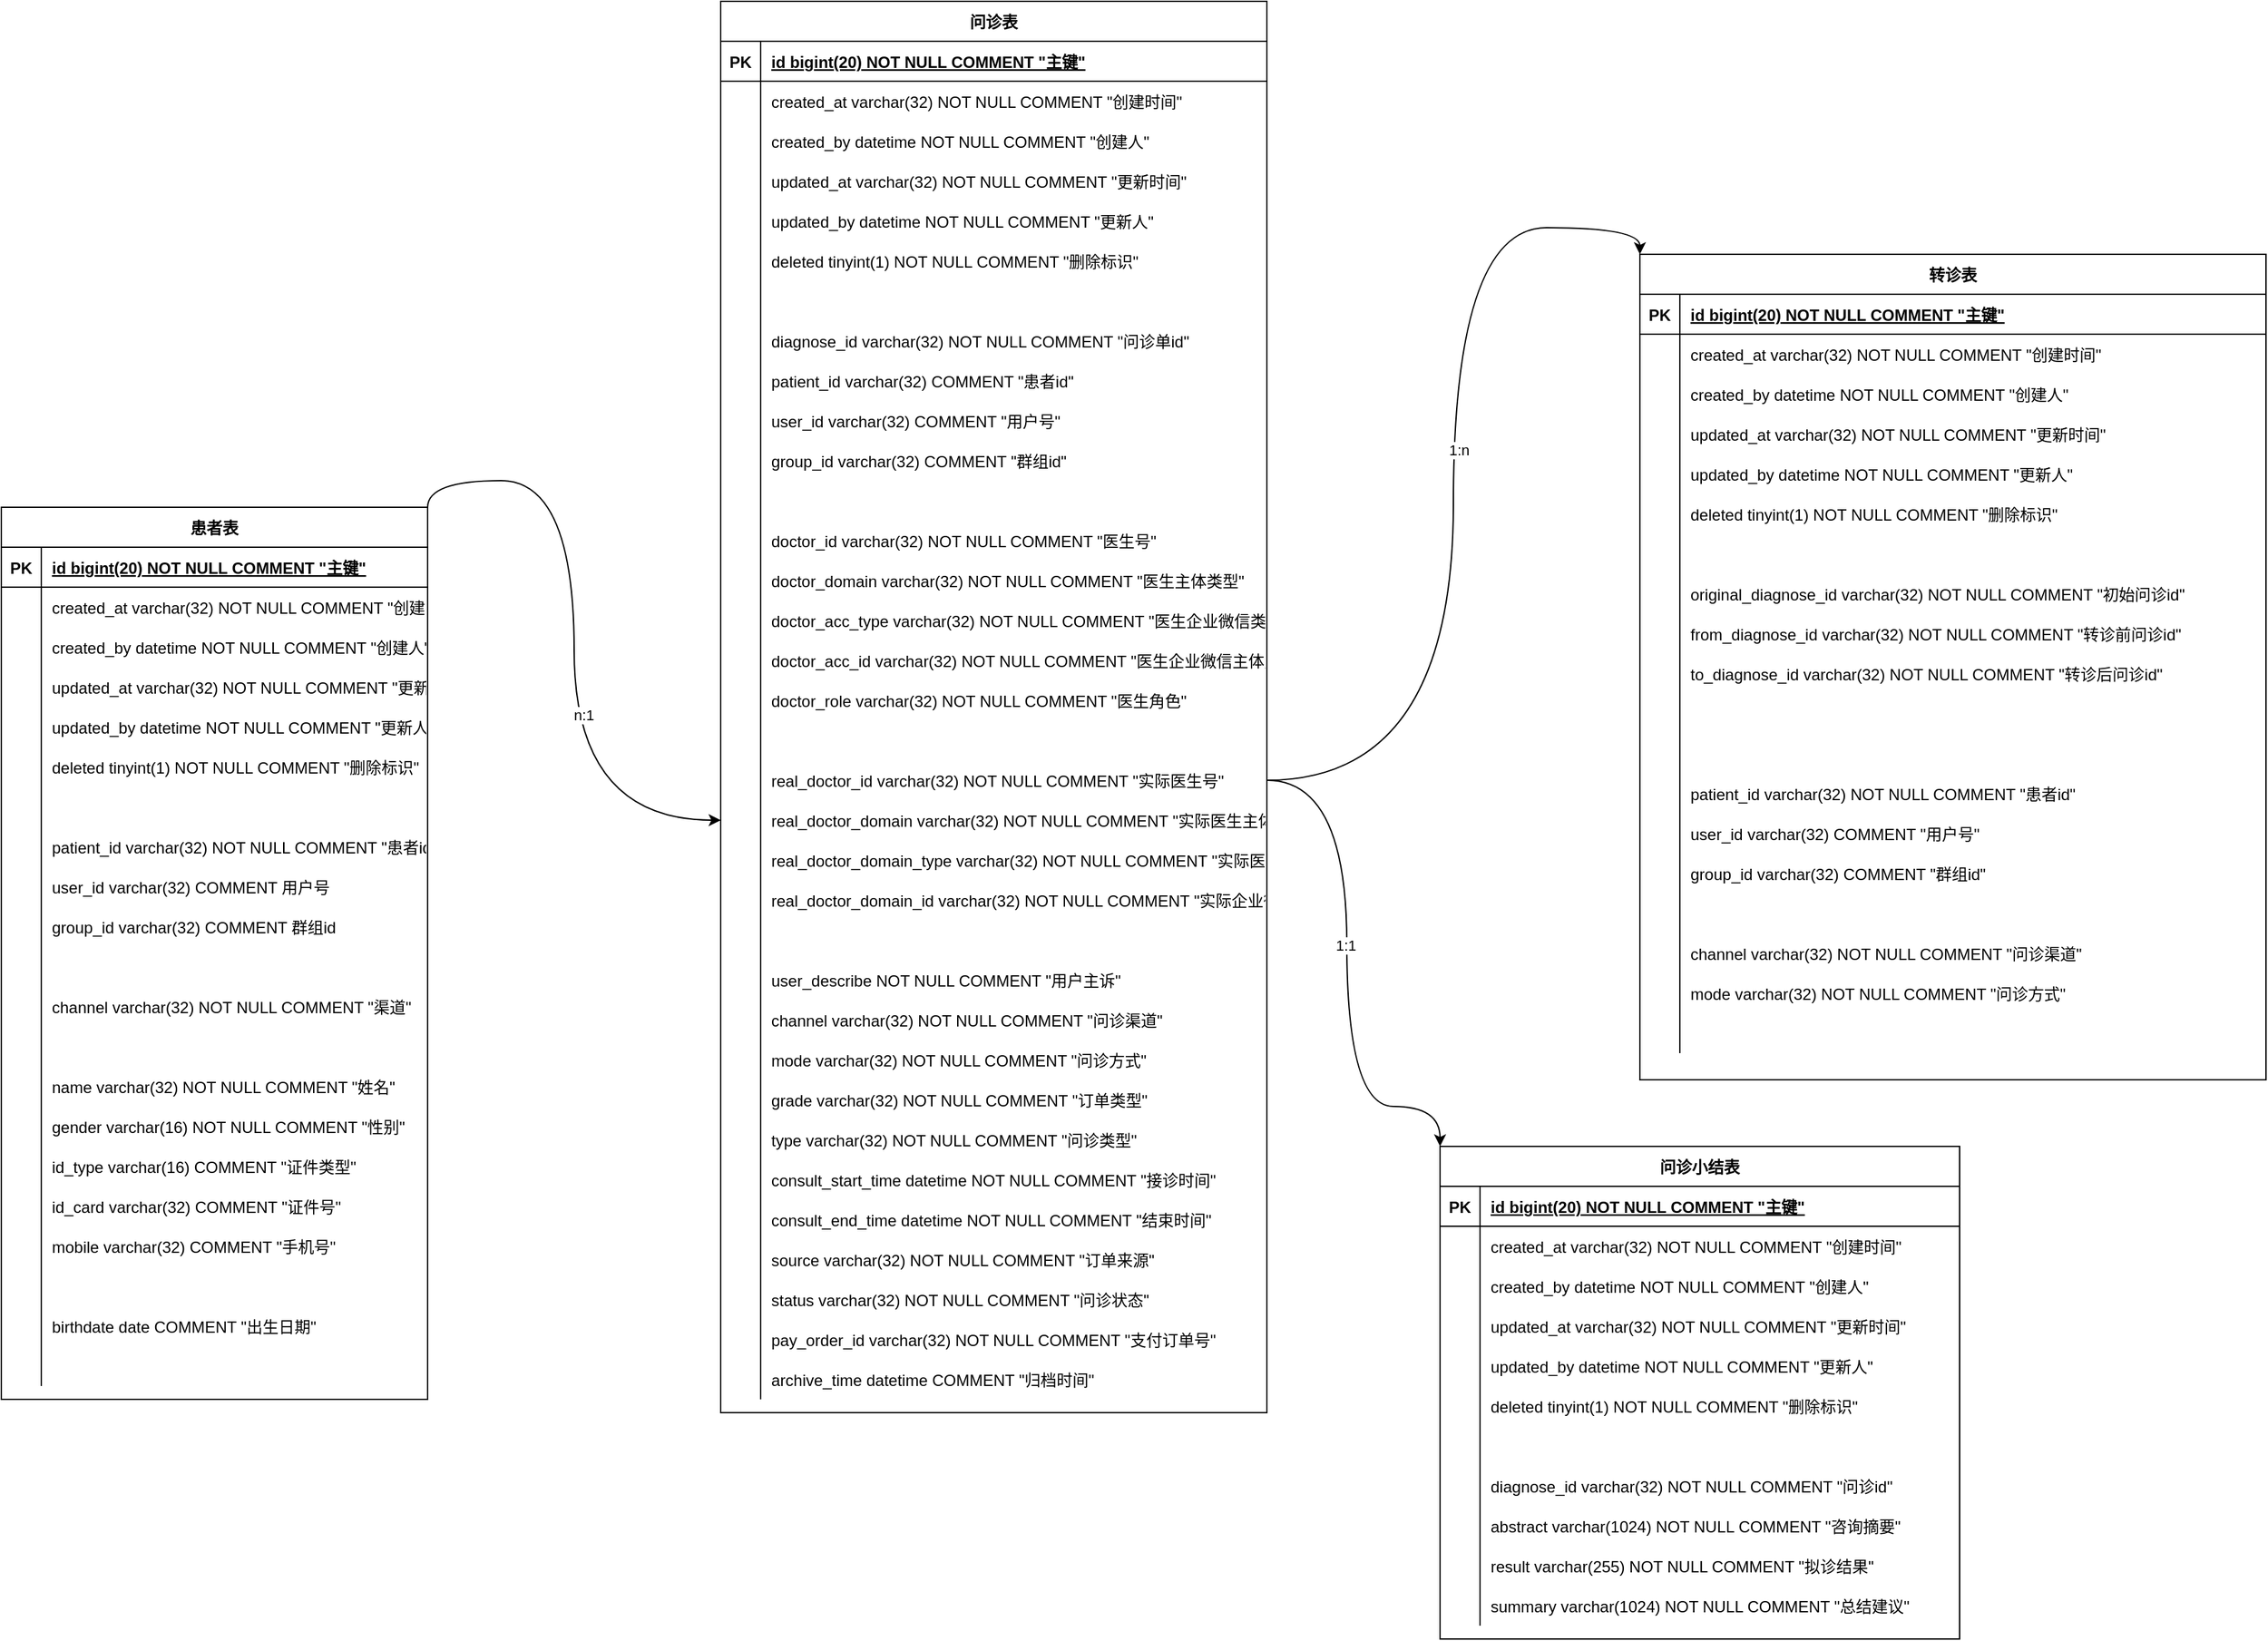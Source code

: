 <mxfile version="15.8.4" type="device"><diagram id="R2lEEEUBdFMjLlhIrx00" name="Page-1"><mxGraphModel dx="2483" dy="2070" grid="1" gridSize="10" guides="1" tooltips="1" connect="1" arrows="1" fold="1" page="1" pageScale="1" pageWidth="850" pageHeight="1100" math="0" shadow="0" extFonts="Permanent Marker^https://fonts.googleapis.com/css?family=Permanent+Marker"><root><mxCell id="0"/><mxCell id="1" parent="0"/><mxCell id="C6js5bAXlmWuOCQkbZ57-104" value="问诊表" style="shape=table;startSize=30;container=1;collapsible=1;childLayout=tableLayout;fixedRows=1;rowLines=0;fontStyle=1;align=center;resizeLast=1;" parent="1" vertex="1"><mxGeometry x="600" y="-890" width="410" height="1060" as="geometry"/></mxCell><mxCell id="C6js5bAXlmWuOCQkbZ57-105" value="" style="shape=partialRectangle;collapsible=0;dropTarget=0;pointerEvents=0;fillColor=none;points=[[0,0.5],[1,0.5]];portConstraint=eastwest;top=0;left=0;right=0;bottom=1;" parent="C6js5bAXlmWuOCQkbZ57-104" vertex="1"><mxGeometry y="30" width="410" height="30" as="geometry"/></mxCell><mxCell id="C6js5bAXlmWuOCQkbZ57-106" value="PK" style="shape=partialRectangle;overflow=hidden;connectable=0;fillColor=none;top=0;left=0;bottom=0;right=0;fontStyle=1;" parent="C6js5bAXlmWuOCQkbZ57-105" vertex="1"><mxGeometry width="30" height="30" as="geometry"><mxRectangle width="30" height="30" as="alternateBounds"/></mxGeometry></mxCell><mxCell id="C6js5bAXlmWuOCQkbZ57-107" value="id bigint(20) NOT NULL  COMMENT &quot;主键&quot;" style="shape=partialRectangle;overflow=hidden;connectable=0;fillColor=none;top=0;left=0;bottom=0;right=0;align=left;spacingLeft=6;fontStyle=5;" parent="C6js5bAXlmWuOCQkbZ57-105" vertex="1"><mxGeometry x="30" width="380" height="30" as="geometry"><mxRectangle width="380" height="30" as="alternateBounds"/></mxGeometry></mxCell><mxCell id="C6js5bAXlmWuOCQkbZ57-108" value="" style="shape=partialRectangle;collapsible=0;dropTarget=0;pointerEvents=0;fillColor=none;points=[[0,0.5],[1,0.5]];portConstraint=eastwest;top=0;left=0;right=0;bottom=0;" parent="C6js5bAXlmWuOCQkbZ57-104" vertex="1"><mxGeometry y="60" width="410" height="30" as="geometry"/></mxCell><mxCell id="C6js5bAXlmWuOCQkbZ57-109" value="" style="shape=partialRectangle;overflow=hidden;connectable=0;fillColor=none;top=0;left=0;bottom=0;right=0;" parent="C6js5bAXlmWuOCQkbZ57-108" vertex="1"><mxGeometry width="30" height="30" as="geometry"><mxRectangle width="30" height="30" as="alternateBounds"/></mxGeometry></mxCell><mxCell id="C6js5bAXlmWuOCQkbZ57-110" value="created_at varchar(32) NOT NULL COMMENT &quot;创建时间&quot;" style="shape=partialRectangle;overflow=hidden;connectable=0;fillColor=none;top=0;left=0;bottom=0;right=0;align=left;spacingLeft=6;" parent="C6js5bAXlmWuOCQkbZ57-108" vertex="1"><mxGeometry x="30" width="380" height="30" as="geometry"><mxRectangle width="380" height="30" as="alternateBounds"/></mxGeometry></mxCell><mxCell id="C6js5bAXlmWuOCQkbZ57-111" value="" style="shape=partialRectangle;collapsible=0;dropTarget=0;pointerEvents=0;fillColor=none;points=[[0,0.5],[1,0.5]];portConstraint=eastwest;top=0;left=0;right=0;bottom=0;" parent="C6js5bAXlmWuOCQkbZ57-104" vertex="1"><mxGeometry y="90" width="410" height="30" as="geometry"/></mxCell><mxCell id="C6js5bAXlmWuOCQkbZ57-112" value="" style="shape=partialRectangle;overflow=hidden;connectable=0;fillColor=none;top=0;left=0;bottom=0;right=0;" parent="C6js5bAXlmWuOCQkbZ57-111" vertex="1"><mxGeometry width="30" height="30" as="geometry"><mxRectangle width="30" height="30" as="alternateBounds"/></mxGeometry></mxCell><mxCell id="C6js5bAXlmWuOCQkbZ57-113" value="created_by datetime NOT NULL COMMENT &quot;创建人&quot;" style="shape=partialRectangle;overflow=hidden;connectable=0;fillColor=none;top=0;left=0;bottom=0;right=0;align=left;spacingLeft=6;" parent="C6js5bAXlmWuOCQkbZ57-111" vertex="1"><mxGeometry x="30" width="380" height="30" as="geometry"><mxRectangle width="380" height="30" as="alternateBounds"/></mxGeometry></mxCell><mxCell id="C6js5bAXlmWuOCQkbZ57-114" value="" style="shape=partialRectangle;collapsible=0;dropTarget=0;pointerEvents=0;fillColor=none;points=[[0,0.5],[1,0.5]];portConstraint=eastwest;top=0;left=0;right=0;bottom=0;" parent="C6js5bAXlmWuOCQkbZ57-104" vertex="1"><mxGeometry y="120" width="410" height="30" as="geometry"/></mxCell><mxCell id="C6js5bAXlmWuOCQkbZ57-115" value="" style="shape=partialRectangle;overflow=hidden;connectable=0;fillColor=none;top=0;left=0;bottom=0;right=0;" parent="C6js5bAXlmWuOCQkbZ57-114" vertex="1"><mxGeometry width="30" height="30" as="geometry"><mxRectangle width="30" height="30" as="alternateBounds"/></mxGeometry></mxCell><mxCell id="C6js5bAXlmWuOCQkbZ57-116" value="updated_at varchar(32) NOT NULL COMMENT &quot;更新时间&quot;" style="shape=partialRectangle;overflow=hidden;connectable=0;fillColor=none;top=0;left=0;bottom=0;right=0;align=left;spacingLeft=6;" parent="C6js5bAXlmWuOCQkbZ57-114" vertex="1"><mxGeometry x="30" width="380" height="30" as="geometry"><mxRectangle width="380" height="30" as="alternateBounds"/></mxGeometry></mxCell><mxCell id="C6js5bAXlmWuOCQkbZ57-117" value="" style="shape=partialRectangle;collapsible=0;dropTarget=0;pointerEvents=0;fillColor=none;points=[[0,0.5],[1,0.5]];portConstraint=eastwest;top=0;left=0;right=0;bottom=0;" parent="C6js5bAXlmWuOCQkbZ57-104" vertex="1"><mxGeometry y="150" width="410" height="30" as="geometry"/></mxCell><mxCell id="C6js5bAXlmWuOCQkbZ57-118" value="" style="shape=partialRectangle;overflow=hidden;connectable=0;fillColor=none;top=0;left=0;bottom=0;right=0;" parent="C6js5bAXlmWuOCQkbZ57-117" vertex="1"><mxGeometry width="30" height="30" as="geometry"><mxRectangle width="30" height="30" as="alternateBounds"/></mxGeometry></mxCell><mxCell id="C6js5bAXlmWuOCQkbZ57-119" value="updated_by datetime NOT NULL COMMENT &quot;更新人&quot;" style="shape=partialRectangle;overflow=hidden;connectable=0;fillColor=none;top=0;left=0;bottom=0;right=0;align=left;spacingLeft=6;" parent="C6js5bAXlmWuOCQkbZ57-117" vertex="1"><mxGeometry x="30" width="380" height="30" as="geometry"><mxRectangle width="380" height="30" as="alternateBounds"/></mxGeometry></mxCell><mxCell id="C6js5bAXlmWuOCQkbZ57-120" value="" style="shape=partialRectangle;collapsible=0;dropTarget=0;pointerEvents=0;fillColor=none;points=[[0,0.5],[1,0.5]];portConstraint=eastwest;top=0;left=0;right=0;bottom=0;" parent="C6js5bAXlmWuOCQkbZ57-104" vertex="1"><mxGeometry y="180" width="410" height="30" as="geometry"/></mxCell><mxCell id="C6js5bAXlmWuOCQkbZ57-121" value="" style="shape=partialRectangle;overflow=hidden;connectable=0;fillColor=none;top=0;left=0;bottom=0;right=0;" parent="C6js5bAXlmWuOCQkbZ57-120" vertex="1"><mxGeometry width="30" height="30" as="geometry"><mxRectangle width="30" height="30" as="alternateBounds"/></mxGeometry></mxCell><mxCell id="C6js5bAXlmWuOCQkbZ57-122" value="deleted tinyint(1) NOT NULL COMMENT &quot;删除标识&quot;" style="shape=partialRectangle;overflow=hidden;connectable=0;fillColor=none;top=0;left=0;bottom=0;right=0;align=left;spacingLeft=6;" parent="C6js5bAXlmWuOCQkbZ57-120" vertex="1"><mxGeometry x="30" width="380" height="30" as="geometry"><mxRectangle width="380" height="30" as="alternateBounds"/></mxGeometry></mxCell><mxCell id="C6js5bAXlmWuOCQkbZ57-123" value="" style="shape=partialRectangle;collapsible=0;dropTarget=0;pointerEvents=0;fillColor=none;points=[[0,0.5],[1,0.5]];portConstraint=eastwest;top=0;left=0;right=0;bottom=0;" parent="C6js5bAXlmWuOCQkbZ57-104" vertex="1"><mxGeometry y="210" width="410" height="30" as="geometry"/></mxCell><mxCell id="C6js5bAXlmWuOCQkbZ57-124" value="" style="shape=partialRectangle;overflow=hidden;connectable=0;fillColor=none;top=0;left=0;bottom=0;right=0;" parent="C6js5bAXlmWuOCQkbZ57-123" vertex="1"><mxGeometry width="30" height="30" as="geometry"><mxRectangle width="30" height="30" as="alternateBounds"/></mxGeometry></mxCell><mxCell id="C6js5bAXlmWuOCQkbZ57-125" value="" style="shape=partialRectangle;overflow=hidden;connectable=0;fillColor=none;top=0;left=0;bottom=0;right=0;align=left;spacingLeft=6;" parent="C6js5bAXlmWuOCQkbZ57-123" vertex="1"><mxGeometry x="30" width="380" height="30" as="geometry"><mxRectangle width="380" height="30" as="alternateBounds"/></mxGeometry></mxCell><mxCell id="C6js5bAXlmWuOCQkbZ57-126" value="" style="shape=partialRectangle;collapsible=0;dropTarget=0;pointerEvents=0;fillColor=none;points=[[0,0.5],[1,0.5]];portConstraint=eastwest;top=0;left=0;right=0;bottom=0;" parent="C6js5bAXlmWuOCQkbZ57-104" vertex="1"><mxGeometry y="240" width="410" height="30" as="geometry"/></mxCell><mxCell id="C6js5bAXlmWuOCQkbZ57-127" value="" style="shape=partialRectangle;overflow=hidden;connectable=0;fillColor=none;top=0;left=0;bottom=0;right=0;" parent="C6js5bAXlmWuOCQkbZ57-126" vertex="1"><mxGeometry width="30" height="30" as="geometry"><mxRectangle width="30" height="30" as="alternateBounds"/></mxGeometry></mxCell><mxCell id="C6js5bAXlmWuOCQkbZ57-128" value="diagnose_id varchar(32) NOT NULL COMMENT &quot;问诊单id&quot;" style="shape=partialRectangle;overflow=hidden;connectable=0;fillColor=none;top=0;left=0;bottom=0;right=0;align=left;spacingLeft=6;" parent="C6js5bAXlmWuOCQkbZ57-126" vertex="1"><mxGeometry x="30" width="380" height="30" as="geometry"><mxRectangle width="380" height="30" as="alternateBounds"/></mxGeometry></mxCell><mxCell id="C6js5bAXlmWuOCQkbZ57-129" value="" style="shape=partialRectangle;collapsible=0;dropTarget=0;pointerEvents=0;fillColor=none;points=[[0,0.5],[1,0.5]];portConstraint=eastwest;top=0;left=0;right=0;bottom=0;" parent="C6js5bAXlmWuOCQkbZ57-104" vertex="1"><mxGeometry y="270" width="410" height="30" as="geometry"/></mxCell><mxCell id="C6js5bAXlmWuOCQkbZ57-130" value="" style="shape=partialRectangle;overflow=hidden;connectable=0;fillColor=none;top=0;left=0;bottom=0;right=0;" parent="C6js5bAXlmWuOCQkbZ57-129" vertex="1"><mxGeometry width="30" height="30" as="geometry"><mxRectangle width="30" height="30" as="alternateBounds"/></mxGeometry></mxCell><mxCell id="C6js5bAXlmWuOCQkbZ57-131" value="patient_id varchar(32)  COMMENT &quot;患者id&quot;" style="shape=partialRectangle;overflow=hidden;connectable=0;fillColor=none;top=0;left=0;bottom=0;right=0;align=left;spacingLeft=6;" parent="C6js5bAXlmWuOCQkbZ57-129" vertex="1"><mxGeometry x="30" width="380" height="30" as="geometry"><mxRectangle width="380" height="30" as="alternateBounds"/></mxGeometry></mxCell><mxCell id="C6js5bAXlmWuOCQkbZ57-132" value="" style="shape=partialRectangle;collapsible=0;dropTarget=0;pointerEvents=0;fillColor=none;points=[[0,0.5],[1,0.5]];portConstraint=eastwest;top=0;left=0;right=0;bottom=0;" parent="C6js5bAXlmWuOCQkbZ57-104" vertex="1"><mxGeometry y="300" width="410" height="30" as="geometry"/></mxCell><mxCell id="C6js5bAXlmWuOCQkbZ57-133" value="" style="shape=partialRectangle;overflow=hidden;connectable=0;fillColor=none;top=0;left=0;bottom=0;right=0;" parent="C6js5bAXlmWuOCQkbZ57-132" vertex="1"><mxGeometry width="30" height="30" as="geometry"><mxRectangle width="30" height="30" as="alternateBounds"/></mxGeometry></mxCell><mxCell id="C6js5bAXlmWuOCQkbZ57-134" value="user_id varchar(32)  COMMENT &quot;用户号&quot;" style="shape=partialRectangle;overflow=hidden;connectable=0;fillColor=none;top=0;left=0;bottom=0;right=0;align=left;spacingLeft=6;" parent="C6js5bAXlmWuOCQkbZ57-132" vertex="1"><mxGeometry x="30" width="380" height="30" as="geometry"><mxRectangle width="380" height="30" as="alternateBounds"/></mxGeometry></mxCell><mxCell id="C6js5bAXlmWuOCQkbZ57-135" value="" style="shape=partialRectangle;collapsible=0;dropTarget=0;pointerEvents=0;fillColor=none;points=[[0,0.5],[1,0.5]];portConstraint=eastwest;top=0;left=0;right=0;bottom=0;" parent="C6js5bAXlmWuOCQkbZ57-104" vertex="1"><mxGeometry y="330" width="410" height="30" as="geometry"/></mxCell><mxCell id="C6js5bAXlmWuOCQkbZ57-136" value="" style="shape=partialRectangle;overflow=hidden;connectable=0;fillColor=none;top=0;left=0;bottom=0;right=0;" parent="C6js5bAXlmWuOCQkbZ57-135" vertex="1"><mxGeometry width="30" height="30" as="geometry"><mxRectangle width="30" height="30" as="alternateBounds"/></mxGeometry></mxCell><mxCell id="C6js5bAXlmWuOCQkbZ57-137" value="group_id varchar(32)  COMMENT &quot;群组id&quot;" style="shape=partialRectangle;overflow=hidden;connectable=0;fillColor=none;top=0;left=0;bottom=0;right=0;align=left;spacingLeft=6;" parent="C6js5bAXlmWuOCQkbZ57-135" vertex="1"><mxGeometry x="30" width="380" height="30" as="geometry"><mxRectangle width="380" height="30" as="alternateBounds"/></mxGeometry></mxCell><mxCell id="C6js5bAXlmWuOCQkbZ57-138" value="" style="shape=partialRectangle;collapsible=0;dropTarget=0;pointerEvents=0;fillColor=none;points=[[0,0.5],[1,0.5]];portConstraint=eastwest;top=0;left=0;right=0;bottom=0;" parent="C6js5bAXlmWuOCQkbZ57-104" vertex="1"><mxGeometry y="360" width="410" height="30" as="geometry"/></mxCell><mxCell id="C6js5bAXlmWuOCQkbZ57-139" value="" style="shape=partialRectangle;overflow=hidden;connectable=0;fillColor=none;top=0;left=0;bottom=0;right=0;" parent="C6js5bAXlmWuOCQkbZ57-138" vertex="1"><mxGeometry width="30" height="30" as="geometry"><mxRectangle width="30" height="30" as="alternateBounds"/></mxGeometry></mxCell><mxCell id="C6js5bAXlmWuOCQkbZ57-140" value="" style="shape=partialRectangle;overflow=hidden;connectable=0;fillColor=none;top=0;left=0;bottom=0;right=0;align=left;spacingLeft=6;" parent="C6js5bAXlmWuOCQkbZ57-138" vertex="1"><mxGeometry x="30" width="380" height="30" as="geometry"><mxRectangle width="380" height="30" as="alternateBounds"/></mxGeometry></mxCell><mxCell id="C6js5bAXlmWuOCQkbZ57-141" value="" style="shape=partialRectangle;collapsible=0;dropTarget=0;pointerEvents=0;fillColor=none;points=[[0,0.5],[1,0.5]];portConstraint=eastwest;top=0;left=0;right=0;bottom=0;" parent="C6js5bAXlmWuOCQkbZ57-104" vertex="1"><mxGeometry y="390" width="410" height="30" as="geometry"/></mxCell><mxCell id="C6js5bAXlmWuOCQkbZ57-142" value="" style="shape=partialRectangle;overflow=hidden;connectable=0;fillColor=none;top=0;left=0;bottom=0;right=0;" parent="C6js5bAXlmWuOCQkbZ57-141" vertex="1"><mxGeometry width="30" height="30" as="geometry"><mxRectangle width="30" height="30" as="alternateBounds"/></mxGeometry></mxCell><mxCell id="C6js5bAXlmWuOCQkbZ57-143" value="doctor_id varchar(32) NOT NULL COMMENT &quot;医生号&quot;" style="shape=partialRectangle;overflow=hidden;connectable=0;fillColor=none;top=0;left=0;bottom=0;right=0;align=left;spacingLeft=6;" parent="C6js5bAXlmWuOCQkbZ57-141" vertex="1"><mxGeometry x="30" width="380" height="30" as="geometry"><mxRectangle width="380" height="30" as="alternateBounds"/></mxGeometry></mxCell><mxCell id="C6js5bAXlmWuOCQkbZ57-144" value="" style="shape=partialRectangle;collapsible=0;dropTarget=0;pointerEvents=0;fillColor=none;points=[[0,0.5],[1,0.5]];portConstraint=eastwest;top=0;left=0;right=0;bottom=0;" parent="C6js5bAXlmWuOCQkbZ57-104" vertex="1"><mxGeometry y="420" width="410" height="30" as="geometry"/></mxCell><mxCell id="C6js5bAXlmWuOCQkbZ57-145" value="" style="shape=partialRectangle;overflow=hidden;connectable=0;fillColor=none;top=0;left=0;bottom=0;right=0;" parent="C6js5bAXlmWuOCQkbZ57-144" vertex="1"><mxGeometry width="30" height="30" as="geometry"><mxRectangle width="30" height="30" as="alternateBounds"/></mxGeometry></mxCell><mxCell id="C6js5bAXlmWuOCQkbZ57-146" value="doctor_domain varchar(32) NOT NULL COMMENT &quot;医生主体类型&quot;" style="shape=partialRectangle;overflow=hidden;connectable=0;fillColor=none;top=0;left=0;bottom=0;right=0;align=left;spacingLeft=6;" parent="C6js5bAXlmWuOCQkbZ57-144" vertex="1"><mxGeometry x="30" width="380" height="30" as="geometry"><mxRectangle width="380" height="30" as="alternateBounds"/></mxGeometry></mxCell><mxCell id="C6js5bAXlmWuOCQkbZ57-147" value="" style="shape=partialRectangle;collapsible=0;dropTarget=0;pointerEvents=0;fillColor=none;points=[[0,0.5],[1,0.5]];portConstraint=eastwest;top=0;left=0;right=0;bottom=0;" parent="C6js5bAXlmWuOCQkbZ57-104" vertex="1"><mxGeometry y="450" width="410" height="30" as="geometry"/></mxCell><mxCell id="C6js5bAXlmWuOCQkbZ57-148" value="" style="shape=partialRectangle;overflow=hidden;connectable=0;fillColor=none;top=0;left=0;bottom=0;right=0;" parent="C6js5bAXlmWuOCQkbZ57-147" vertex="1"><mxGeometry width="30" height="30" as="geometry"><mxRectangle width="30" height="30" as="alternateBounds"/></mxGeometry></mxCell><mxCell id="C6js5bAXlmWuOCQkbZ57-149" value="doctor_acc_type varchar(32) NOT NULL COMMENT &quot;医生企业微信类型&quot;" style="shape=partialRectangle;overflow=hidden;connectable=0;fillColor=none;top=0;left=0;bottom=0;right=0;align=left;spacingLeft=6;" parent="C6js5bAXlmWuOCQkbZ57-147" vertex="1"><mxGeometry x="30" width="380" height="30" as="geometry"><mxRectangle width="380" height="30" as="alternateBounds"/></mxGeometry></mxCell><mxCell id="C6js5bAXlmWuOCQkbZ57-150" value="" style="shape=partialRectangle;collapsible=0;dropTarget=0;pointerEvents=0;fillColor=none;points=[[0,0.5],[1,0.5]];portConstraint=eastwest;top=0;left=0;right=0;bottom=0;" parent="C6js5bAXlmWuOCQkbZ57-104" vertex="1"><mxGeometry y="480" width="410" height="30" as="geometry"/></mxCell><mxCell id="C6js5bAXlmWuOCQkbZ57-151" value="" style="shape=partialRectangle;overflow=hidden;connectable=0;fillColor=none;top=0;left=0;bottom=0;right=0;" parent="C6js5bAXlmWuOCQkbZ57-150" vertex="1"><mxGeometry width="30" height="30" as="geometry"><mxRectangle width="30" height="30" as="alternateBounds"/></mxGeometry></mxCell><mxCell id="C6js5bAXlmWuOCQkbZ57-152" value="doctor_acc_id varchar(32) NOT NULL COMMENT &quot;医生企业微信主体账号&quot;" style="shape=partialRectangle;overflow=hidden;connectable=0;fillColor=none;top=0;left=0;bottom=0;right=0;align=left;spacingLeft=6;" parent="C6js5bAXlmWuOCQkbZ57-150" vertex="1"><mxGeometry x="30" width="380" height="30" as="geometry"><mxRectangle width="380" height="30" as="alternateBounds"/></mxGeometry></mxCell><mxCell id="C6js5bAXlmWuOCQkbZ57-153" value="" style="shape=partialRectangle;collapsible=0;dropTarget=0;pointerEvents=0;fillColor=none;points=[[0,0.5],[1,0.5]];portConstraint=eastwest;top=0;left=0;right=0;bottom=0;" parent="C6js5bAXlmWuOCQkbZ57-104" vertex="1"><mxGeometry y="510" width="410" height="30" as="geometry"/></mxCell><mxCell id="C6js5bAXlmWuOCQkbZ57-154" value="" style="shape=partialRectangle;overflow=hidden;connectable=0;fillColor=none;top=0;left=0;bottom=0;right=0;" parent="C6js5bAXlmWuOCQkbZ57-153" vertex="1"><mxGeometry width="30" height="30" as="geometry"><mxRectangle width="30" height="30" as="alternateBounds"/></mxGeometry></mxCell><mxCell id="C6js5bAXlmWuOCQkbZ57-155" value="doctor_role varchar(32) NOT NULL COMMENT &quot;医生角色&quot;" style="shape=partialRectangle;overflow=hidden;connectable=0;fillColor=none;top=0;left=0;bottom=0;right=0;align=left;spacingLeft=6;" parent="C6js5bAXlmWuOCQkbZ57-153" vertex="1"><mxGeometry x="30" width="380" height="30" as="geometry"><mxRectangle width="380" height="30" as="alternateBounds"/></mxGeometry></mxCell><mxCell id="C6js5bAXlmWuOCQkbZ57-156" value="" style="shape=partialRectangle;collapsible=0;dropTarget=0;pointerEvents=0;fillColor=none;points=[[0,0.5],[1,0.5]];portConstraint=eastwest;top=0;left=0;right=0;bottom=0;" parent="C6js5bAXlmWuOCQkbZ57-104" vertex="1"><mxGeometry y="540" width="410" height="30" as="geometry"/></mxCell><mxCell id="C6js5bAXlmWuOCQkbZ57-157" value="" style="shape=partialRectangle;overflow=hidden;connectable=0;fillColor=none;top=0;left=0;bottom=0;right=0;" parent="C6js5bAXlmWuOCQkbZ57-156" vertex="1"><mxGeometry width="30" height="30" as="geometry"><mxRectangle width="30" height="30" as="alternateBounds"/></mxGeometry></mxCell><mxCell id="C6js5bAXlmWuOCQkbZ57-158" value="" style="shape=partialRectangle;overflow=hidden;connectable=0;fillColor=none;top=0;left=0;bottom=0;right=0;align=left;spacingLeft=6;" parent="C6js5bAXlmWuOCQkbZ57-156" vertex="1"><mxGeometry x="30" width="380" height="30" as="geometry"><mxRectangle width="380" height="30" as="alternateBounds"/></mxGeometry></mxCell><mxCell id="C6js5bAXlmWuOCQkbZ57-159" value="" style="shape=partialRectangle;collapsible=0;dropTarget=0;pointerEvents=0;fillColor=none;points=[[0,0.5],[1,0.5]];portConstraint=eastwest;top=0;left=0;right=0;bottom=0;" parent="C6js5bAXlmWuOCQkbZ57-104" vertex="1"><mxGeometry y="570" width="410" height="30" as="geometry"/></mxCell><mxCell id="C6js5bAXlmWuOCQkbZ57-160" value="" style="shape=partialRectangle;overflow=hidden;connectable=0;fillColor=none;top=0;left=0;bottom=0;right=0;" parent="C6js5bAXlmWuOCQkbZ57-159" vertex="1"><mxGeometry width="30" height="30" as="geometry"><mxRectangle width="30" height="30" as="alternateBounds"/></mxGeometry></mxCell><mxCell id="C6js5bAXlmWuOCQkbZ57-161" value="real_doctor_id varchar(32) NOT NULL COMMENT &quot;实际医生号&quot;" style="shape=partialRectangle;overflow=hidden;connectable=0;fillColor=none;top=0;left=0;bottom=0;right=0;align=left;spacingLeft=6;" parent="C6js5bAXlmWuOCQkbZ57-159" vertex="1"><mxGeometry x="30" width="380" height="30" as="geometry"><mxRectangle width="380" height="30" as="alternateBounds"/></mxGeometry></mxCell><mxCell id="C6js5bAXlmWuOCQkbZ57-162" value="" style="shape=partialRectangle;collapsible=0;dropTarget=0;pointerEvents=0;fillColor=none;points=[[0,0.5],[1,0.5]];portConstraint=eastwest;top=0;left=0;right=0;bottom=0;" parent="C6js5bAXlmWuOCQkbZ57-104" vertex="1"><mxGeometry y="600" width="410" height="30" as="geometry"/></mxCell><mxCell id="C6js5bAXlmWuOCQkbZ57-163" value="" style="shape=partialRectangle;overflow=hidden;connectable=0;fillColor=none;top=0;left=0;bottom=0;right=0;" parent="C6js5bAXlmWuOCQkbZ57-162" vertex="1"><mxGeometry width="30" height="30" as="geometry"><mxRectangle width="30" height="30" as="alternateBounds"/></mxGeometry></mxCell><mxCell id="C6js5bAXlmWuOCQkbZ57-164" value="real_doctor_domain varchar(32) NOT NULL COMMENT &quot;实际医生主体类型&quot;" style="shape=partialRectangle;overflow=hidden;connectable=0;fillColor=none;top=0;left=0;bottom=0;right=0;align=left;spacingLeft=6;" parent="C6js5bAXlmWuOCQkbZ57-162" vertex="1"><mxGeometry x="30" width="380" height="30" as="geometry"><mxRectangle width="380" height="30" as="alternateBounds"/></mxGeometry></mxCell><mxCell id="C6js5bAXlmWuOCQkbZ57-165" value="" style="shape=partialRectangle;collapsible=0;dropTarget=0;pointerEvents=0;fillColor=none;points=[[0,0.5],[1,0.5]];portConstraint=eastwest;top=0;left=0;right=0;bottom=0;" parent="C6js5bAXlmWuOCQkbZ57-104" vertex="1"><mxGeometry y="630" width="410" height="30" as="geometry"/></mxCell><mxCell id="C6js5bAXlmWuOCQkbZ57-166" value="" style="shape=partialRectangle;overflow=hidden;connectable=0;fillColor=none;top=0;left=0;bottom=0;right=0;" parent="C6js5bAXlmWuOCQkbZ57-165" vertex="1"><mxGeometry width="30" height="30" as="geometry"><mxRectangle width="30" height="30" as="alternateBounds"/></mxGeometry></mxCell><mxCell id="C6js5bAXlmWuOCQkbZ57-167" value="real_doctor_domain_type varchar(32) NOT NULL COMMENT &quot;实际医生企业微信类型&quot;" style="shape=partialRectangle;overflow=hidden;connectable=0;fillColor=none;top=0;left=0;bottom=0;right=0;align=left;spacingLeft=6;" parent="C6js5bAXlmWuOCQkbZ57-165" vertex="1"><mxGeometry x="30" width="380" height="30" as="geometry"><mxRectangle width="380" height="30" as="alternateBounds"/></mxGeometry></mxCell><mxCell id="C6js5bAXlmWuOCQkbZ57-168" value="" style="shape=partialRectangle;collapsible=0;dropTarget=0;pointerEvents=0;fillColor=none;points=[[0,0.5],[1,0.5]];portConstraint=eastwest;top=0;left=0;right=0;bottom=0;" parent="C6js5bAXlmWuOCQkbZ57-104" vertex="1"><mxGeometry y="660" width="410" height="30" as="geometry"/></mxCell><mxCell id="C6js5bAXlmWuOCQkbZ57-169" value="" style="shape=partialRectangle;overflow=hidden;connectable=0;fillColor=none;top=0;left=0;bottom=0;right=0;" parent="C6js5bAXlmWuOCQkbZ57-168" vertex="1"><mxGeometry width="30" height="30" as="geometry"><mxRectangle width="30" height="30" as="alternateBounds"/></mxGeometry></mxCell><mxCell id="C6js5bAXlmWuOCQkbZ57-170" value="real_doctor_domain_id varchar(32) NOT NULL COMMENT &quot;实际企业微信主体账号&quot;" style="shape=partialRectangle;overflow=hidden;connectable=0;fillColor=none;top=0;left=0;bottom=0;right=0;align=left;spacingLeft=6;" parent="C6js5bAXlmWuOCQkbZ57-168" vertex="1"><mxGeometry x="30" width="380" height="30" as="geometry"><mxRectangle width="380" height="30" as="alternateBounds"/></mxGeometry></mxCell><mxCell id="C6js5bAXlmWuOCQkbZ57-171" value="" style="shape=partialRectangle;collapsible=0;dropTarget=0;pointerEvents=0;fillColor=none;points=[[0,0.5],[1,0.5]];portConstraint=eastwest;top=0;left=0;right=0;bottom=0;" parent="C6js5bAXlmWuOCQkbZ57-104" vertex="1"><mxGeometry y="690" width="410" height="30" as="geometry"/></mxCell><mxCell id="C6js5bAXlmWuOCQkbZ57-172" value="" style="shape=partialRectangle;overflow=hidden;connectable=0;fillColor=none;top=0;left=0;bottom=0;right=0;" parent="C6js5bAXlmWuOCQkbZ57-171" vertex="1"><mxGeometry width="30" height="30" as="geometry"><mxRectangle width="30" height="30" as="alternateBounds"/></mxGeometry></mxCell><mxCell id="C6js5bAXlmWuOCQkbZ57-173" value="" style="shape=partialRectangle;overflow=hidden;connectable=0;fillColor=none;top=0;left=0;bottom=0;right=0;align=left;spacingLeft=6;" parent="C6js5bAXlmWuOCQkbZ57-171" vertex="1"><mxGeometry x="30" width="380" height="30" as="geometry"><mxRectangle width="380" height="30" as="alternateBounds"/></mxGeometry></mxCell><mxCell id="C6js5bAXlmWuOCQkbZ57-204" value="" style="shape=partialRectangle;collapsible=0;dropTarget=0;pointerEvents=0;fillColor=none;points=[[0,0.5],[1,0.5]];portConstraint=eastwest;top=0;left=0;right=0;bottom=0;" parent="C6js5bAXlmWuOCQkbZ57-104" vertex="1"><mxGeometry y="720" width="410" height="30" as="geometry"/></mxCell><mxCell id="C6js5bAXlmWuOCQkbZ57-205" value="" style="shape=partialRectangle;overflow=hidden;connectable=0;fillColor=none;top=0;left=0;bottom=0;right=0;" parent="C6js5bAXlmWuOCQkbZ57-204" vertex="1"><mxGeometry width="30" height="30" as="geometry"><mxRectangle width="30" height="30" as="alternateBounds"/></mxGeometry></mxCell><mxCell id="C6js5bAXlmWuOCQkbZ57-206" value="user_describe NOT NULL COMMENT &quot;用户主诉&quot;" style="shape=partialRectangle;overflow=hidden;connectable=0;fillColor=none;top=0;left=0;bottom=0;right=0;align=left;spacingLeft=6;" parent="C6js5bAXlmWuOCQkbZ57-204" vertex="1"><mxGeometry x="30" width="380" height="30" as="geometry"><mxRectangle width="380" height="30" as="alternateBounds"/></mxGeometry></mxCell><mxCell id="C6js5bAXlmWuOCQkbZ57-174" value="" style="shape=partialRectangle;collapsible=0;dropTarget=0;pointerEvents=0;fillColor=none;points=[[0,0.5],[1,0.5]];portConstraint=eastwest;top=0;left=0;right=0;bottom=0;" parent="C6js5bAXlmWuOCQkbZ57-104" vertex="1"><mxGeometry y="750" width="410" height="30" as="geometry"/></mxCell><mxCell id="C6js5bAXlmWuOCQkbZ57-175" value="" style="shape=partialRectangle;overflow=hidden;connectable=0;fillColor=none;top=0;left=0;bottom=0;right=0;" parent="C6js5bAXlmWuOCQkbZ57-174" vertex="1"><mxGeometry width="30" height="30" as="geometry"><mxRectangle width="30" height="30" as="alternateBounds"/></mxGeometry></mxCell><mxCell id="C6js5bAXlmWuOCQkbZ57-176" value="channel varchar(32) NOT NULL COMMENT &quot;问诊渠道&quot;" style="shape=partialRectangle;overflow=hidden;connectable=0;fillColor=none;top=0;left=0;bottom=0;right=0;align=left;spacingLeft=6;" parent="C6js5bAXlmWuOCQkbZ57-174" vertex="1"><mxGeometry x="30" width="380" height="30" as="geometry"><mxRectangle width="380" height="30" as="alternateBounds"/></mxGeometry></mxCell><mxCell id="C6js5bAXlmWuOCQkbZ57-177" value="" style="shape=partialRectangle;collapsible=0;dropTarget=0;pointerEvents=0;fillColor=none;points=[[0,0.5],[1,0.5]];portConstraint=eastwest;top=0;left=0;right=0;bottom=0;" parent="C6js5bAXlmWuOCQkbZ57-104" vertex="1"><mxGeometry y="780" width="410" height="30" as="geometry"/></mxCell><mxCell id="C6js5bAXlmWuOCQkbZ57-178" value="" style="shape=partialRectangle;overflow=hidden;connectable=0;fillColor=none;top=0;left=0;bottom=0;right=0;" parent="C6js5bAXlmWuOCQkbZ57-177" vertex="1"><mxGeometry width="30" height="30" as="geometry"><mxRectangle width="30" height="30" as="alternateBounds"/></mxGeometry></mxCell><mxCell id="C6js5bAXlmWuOCQkbZ57-179" value="mode varchar(32) NOT NULL COMMENT &quot;问诊方式&quot;" style="shape=partialRectangle;overflow=hidden;connectable=0;fillColor=none;top=0;left=0;bottom=0;right=0;align=left;spacingLeft=6;" parent="C6js5bAXlmWuOCQkbZ57-177" vertex="1"><mxGeometry x="30" width="380" height="30" as="geometry"><mxRectangle width="380" height="30" as="alternateBounds"/></mxGeometry></mxCell><mxCell id="C6js5bAXlmWuOCQkbZ57-180" value="" style="shape=partialRectangle;collapsible=0;dropTarget=0;pointerEvents=0;fillColor=none;points=[[0,0.5],[1,0.5]];portConstraint=eastwest;top=0;left=0;right=0;bottom=0;" parent="C6js5bAXlmWuOCQkbZ57-104" vertex="1"><mxGeometry y="810" width="410" height="30" as="geometry"/></mxCell><mxCell id="C6js5bAXlmWuOCQkbZ57-181" value="" style="shape=partialRectangle;overflow=hidden;connectable=0;fillColor=none;top=0;left=0;bottom=0;right=0;" parent="C6js5bAXlmWuOCQkbZ57-180" vertex="1"><mxGeometry width="30" height="30" as="geometry"><mxRectangle width="30" height="30" as="alternateBounds"/></mxGeometry></mxCell><mxCell id="C6js5bAXlmWuOCQkbZ57-182" value="grade varchar(32) NOT NULL COMMENT &quot;订单类型&quot;" style="shape=partialRectangle;overflow=hidden;connectable=0;fillColor=none;top=0;left=0;bottom=0;right=0;align=left;spacingLeft=6;" parent="C6js5bAXlmWuOCQkbZ57-180" vertex="1"><mxGeometry x="30" width="380" height="30" as="geometry"><mxRectangle width="380" height="30" as="alternateBounds"/></mxGeometry></mxCell><mxCell id="C6js5bAXlmWuOCQkbZ57-183" value="" style="shape=partialRectangle;collapsible=0;dropTarget=0;pointerEvents=0;fillColor=none;points=[[0,0.5],[1,0.5]];portConstraint=eastwest;top=0;left=0;right=0;bottom=0;" parent="C6js5bAXlmWuOCQkbZ57-104" vertex="1"><mxGeometry y="840" width="410" height="30" as="geometry"/></mxCell><mxCell id="C6js5bAXlmWuOCQkbZ57-184" value="" style="shape=partialRectangle;overflow=hidden;connectable=0;fillColor=none;top=0;left=0;bottom=0;right=0;" parent="C6js5bAXlmWuOCQkbZ57-183" vertex="1"><mxGeometry width="30" height="30" as="geometry"><mxRectangle width="30" height="30" as="alternateBounds"/></mxGeometry></mxCell><mxCell id="C6js5bAXlmWuOCQkbZ57-185" value="type varchar(32) NOT NULL COMMENT &quot;问诊类型&quot;" style="shape=partialRectangle;overflow=hidden;connectable=0;fillColor=none;top=0;left=0;bottom=0;right=0;align=left;spacingLeft=6;" parent="C6js5bAXlmWuOCQkbZ57-183" vertex="1"><mxGeometry x="30" width="380" height="30" as="geometry"><mxRectangle width="380" height="30" as="alternateBounds"/></mxGeometry></mxCell><mxCell id="C6js5bAXlmWuOCQkbZ57-186" value="" style="shape=partialRectangle;collapsible=0;dropTarget=0;pointerEvents=0;fillColor=none;points=[[0,0.5],[1,0.5]];portConstraint=eastwest;top=0;left=0;right=0;bottom=0;" parent="C6js5bAXlmWuOCQkbZ57-104" vertex="1"><mxGeometry y="870" width="410" height="30" as="geometry"/></mxCell><mxCell id="C6js5bAXlmWuOCQkbZ57-187" value="" style="shape=partialRectangle;overflow=hidden;connectable=0;fillColor=none;top=0;left=0;bottom=0;right=0;" parent="C6js5bAXlmWuOCQkbZ57-186" vertex="1"><mxGeometry width="30" height="30" as="geometry"><mxRectangle width="30" height="30" as="alternateBounds"/></mxGeometry></mxCell><mxCell id="C6js5bAXlmWuOCQkbZ57-188" value="consult_start_time datetime NOT NULL COMMENT &quot;接诊时间&quot;" style="shape=partialRectangle;overflow=hidden;connectable=0;fillColor=none;top=0;left=0;bottom=0;right=0;align=left;spacingLeft=6;" parent="C6js5bAXlmWuOCQkbZ57-186" vertex="1"><mxGeometry x="30" width="380" height="30" as="geometry"><mxRectangle width="380" height="30" as="alternateBounds"/></mxGeometry></mxCell><mxCell id="C6js5bAXlmWuOCQkbZ57-189" value="" style="shape=partialRectangle;collapsible=0;dropTarget=0;pointerEvents=0;fillColor=none;points=[[0,0.5],[1,0.5]];portConstraint=eastwest;top=0;left=0;right=0;bottom=0;" parent="C6js5bAXlmWuOCQkbZ57-104" vertex="1"><mxGeometry y="900" width="410" height="30" as="geometry"/></mxCell><mxCell id="C6js5bAXlmWuOCQkbZ57-190" value="" style="shape=partialRectangle;overflow=hidden;connectable=0;fillColor=none;top=0;left=0;bottom=0;right=0;" parent="C6js5bAXlmWuOCQkbZ57-189" vertex="1"><mxGeometry width="30" height="30" as="geometry"><mxRectangle width="30" height="30" as="alternateBounds"/></mxGeometry></mxCell><mxCell id="C6js5bAXlmWuOCQkbZ57-191" value="consult_end_time datetime NOT NULL COMMENT &quot;结束时间&quot;" style="shape=partialRectangle;overflow=hidden;connectable=0;fillColor=none;top=0;left=0;bottom=0;right=0;align=left;spacingLeft=6;" parent="C6js5bAXlmWuOCQkbZ57-189" vertex="1"><mxGeometry x="30" width="380" height="30" as="geometry"><mxRectangle width="380" height="30" as="alternateBounds"/></mxGeometry></mxCell><mxCell id="C6js5bAXlmWuOCQkbZ57-192" value="" style="shape=partialRectangle;collapsible=0;dropTarget=0;pointerEvents=0;fillColor=none;points=[[0,0.5],[1,0.5]];portConstraint=eastwest;top=0;left=0;right=0;bottom=0;" parent="C6js5bAXlmWuOCQkbZ57-104" vertex="1"><mxGeometry y="930" width="410" height="30" as="geometry"/></mxCell><mxCell id="C6js5bAXlmWuOCQkbZ57-193" value="" style="shape=partialRectangle;overflow=hidden;connectable=0;fillColor=none;top=0;left=0;bottom=0;right=0;" parent="C6js5bAXlmWuOCQkbZ57-192" vertex="1"><mxGeometry width="30" height="30" as="geometry"><mxRectangle width="30" height="30" as="alternateBounds"/></mxGeometry></mxCell><mxCell id="C6js5bAXlmWuOCQkbZ57-194" value="source varchar(32) NOT NULL COMMENT &quot;订单来源&quot;" style="shape=partialRectangle;overflow=hidden;connectable=0;fillColor=none;top=0;left=0;bottom=0;right=0;align=left;spacingLeft=6;" parent="C6js5bAXlmWuOCQkbZ57-192" vertex="1"><mxGeometry x="30" width="380" height="30" as="geometry"><mxRectangle width="380" height="30" as="alternateBounds"/></mxGeometry></mxCell><mxCell id="C6js5bAXlmWuOCQkbZ57-195" value="" style="shape=partialRectangle;collapsible=0;dropTarget=0;pointerEvents=0;fillColor=none;points=[[0,0.5],[1,0.5]];portConstraint=eastwest;top=0;left=0;right=0;bottom=0;" parent="C6js5bAXlmWuOCQkbZ57-104" vertex="1"><mxGeometry y="960" width="410" height="30" as="geometry"/></mxCell><mxCell id="C6js5bAXlmWuOCQkbZ57-196" value="" style="shape=partialRectangle;overflow=hidden;connectable=0;fillColor=none;top=0;left=0;bottom=0;right=0;" parent="C6js5bAXlmWuOCQkbZ57-195" vertex="1"><mxGeometry width="30" height="30" as="geometry"><mxRectangle width="30" height="30" as="alternateBounds"/></mxGeometry></mxCell><mxCell id="C6js5bAXlmWuOCQkbZ57-197" value="status varchar(32) NOT NULL COMMENT &quot;问诊状态&quot;" style="shape=partialRectangle;overflow=hidden;connectable=0;fillColor=none;top=0;left=0;bottom=0;right=0;align=left;spacingLeft=6;" parent="C6js5bAXlmWuOCQkbZ57-195" vertex="1"><mxGeometry x="30" width="380" height="30" as="geometry"><mxRectangle width="380" height="30" as="alternateBounds"/></mxGeometry></mxCell><mxCell id="C6js5bAXlmWuOCQkbZ57-198" value="" style="shape=partialRectangle;collapsible=0;dropTarget=0;pointerEvents=0;fillColor=none;points=[[0,0.5],[1,0.5]];portConstraint=eastwest;top=0;left=0;right=0;bottom=0;" parent="C6js5bAXlmWuOCQkbZ57-104" vertex="1"><mxGeometry y="990" width="410" height="30" as="geometry"/></mxCell><mxCell id="C6js5bAXlmWuOCQkbZ57-199" value="" style="shape=partialRectangle;overflow=hidden;connectable=0;fillColor=none;top=0;left=0;bottom=0;right=0;" parent="C6js5bAXlmWuOCQkbZ57-198" vertex="1"><mxGeometry width="30" height="30" as="geometry"><mxRectangle width="30" height="30" as="alternateBounds"/></mxGeometry></mxCell><mxCell id="C6js5bAXlmWuOCQkbZ57-200" value="pay_order_id varchar(32) NOT NULL COMMENT &quot;支付订单号&quot;" style="shape=partialRectangle;overflow=hidden;connectable=0;fillColor=none;top=0;left=0;bottom=0;right=0;align=left;spacingLeft=6;" parent="C6js5bAXlmWuOCQkbZ57-198" vertex="1"><mxGeometry x="30" width="380" height="30" as="geometry"><mxRectangle width="380" height="30" as="alternateBounds"/></mxGeometry></mxCell><mxCell id="C6js5bAXlmWuOCQkbZ57-201" value="" style="shape=partialRectangle;collapsible=0;dropTarget=0;pointerEvents=0;fillColor=none;points=[[0,0.5],[1,0.5]];portConstraint=eastwest;top=0;left=0;right=0;bottom=0;" parent="C6js5bAXlmWuOCQkbZ57-104" vertex="1"><mxGeometry y="1020" width="410" height="30" as="geometry"/></mxCell><mxCell id="C6js5bAXlmWuOCQkbZ57-202" value="" style="shape=partialRectangle;overflow=hidden;connectable=0;fillColor=none;top=0;left=0;bottom=0;right=0;" parent="C6js5bAXlmWuOCQkbZ57-201" vertex="1"><mxGeometry width="30" height="30" as="geometry"><mxRectangle width="30" height="30" as="alternateBounds"/></mxGeometry></mxCell><mxCell id="C6js5bAXlmWuOCQkbZ57-203" value="archive_time datetime COMMENT  &quot;归档时间&quot;" style="shape=partialRectangle;overflow=hidden;connectable=0;fillColor=none;top=0;left=0;bottom=0;right=0;align=left;spacingLeft=6;" parent="C6js5bAXlmWuOCQkbZ57-201" vertex="1"><mxGeometry x="30" width="380" height="30" as="geometry"><mxRectangle width="380" height="30" as="alternateBounds"/></mxGeometry></mxCell><mxCell id="C6js5bAXlmWuOCQkbZ57-371" style="edgeStyle=orthogonalEdgeStyle;curved=1;rounded=0;orthogonalLoop=1;jettySize=auto;html=1;exitX=1;exitY=0;exitDx=0;exitDy=0;entryX=0;entryY=0.5;entryDx=0;entryDy=0;" parent="1" source="C6js5bAXlmWuOCQkbZ57-207" target="C6js5bAXlmWuOCQkbZ57-162" edge="1"><mxGeometry relative="1" as="geometry"/></mxCell><mxCell id="C6js5bAXlmWuOCQkbZ57-372" value="n:1" style="edgeLabel;html=1;align=center;verticalAlign=middle;resizable=0;points=[];" parent="C6js5bAXlmWuOCQkbZ57-371" vertex="1" connectable="0"><mxGeometry x="0.236" y="7" relative="1" as="geometry"><mxPoint as="offset"/></mxGeometry></mxCell><mxCell id="C6js5bAXlmWuOCQkbZ57-207" value="患者表" style="shape=table;startSize=30;container=1;collapsible=1;childLayout=tableLayout;fixedRows=1;rowLines=0;fontStyle=1;align=center;resizeLast=1;" parent="1" vertex="1"><mxGeometry x="60" y="-510" width="320" height="670" as="geometry"/></mxCell><mxCell id="C6js5bAXlmWuOCQkbZ57-208" value="" style="shape=partialRectangle;collapsible=0;dropTarget=0;pointerEvents=0;fillColor=none;points=[[0,0.5],[1,0.5]];portConstraint=eastwest;top=0;left=0;right=0;bottom=1;" parent="C6js5bAXlmWuOCQkbZ57-207" vertex="1"><mxGeometry y="30" width="320" height="30" as="geometry"/></mxCell><mxCell id="C6js5bAXlmWuOCQkbZ57-209" value="PK" style="shape=partialRectangle;overflow=hidden;connectable=0;fillColor=none;top=0;left=0;bottom=0;right=0;fontStyle=1;" parent="C6js5bAXlmWuOCQkbZ57-208" vertex="1"><mxGeometry width="30" height="30" as="geometry"><mxRectangle width="30" height="30" as="alternateBounds"/></mxGeometry></mxCell><mxCell id="C6js5bAXlmWuOCQkbZ57-210" value="id bigint(20) NOT NULL  COMMENT &quot;主键&quot;" style="shape=partialRectangle;overflow=hidden;connectable=0;fillColor=none;top=0;left=0;bottom=0;right=0;align=left;spacingLeft=6;fontStyle=5;" parent="C6js5bAXlmWuOCQkbZ57-208" vertex="1"><mxGeometry x="30" width="290" height="30" as="geometry"><mxRectangle width="290" height="30" as="alternateBounds"/></mxGeometry></mxCell><mxCell id="C6js5bAXlmWuOCQkbZ57-211" value="" style="shape=partialRectangle;collapsible=0;dropTarget=0;pointerEvents=0;fillColor=none;points=[[0,0.5],[1,0.5]];portConstraint=eastwest;top=0;left=0;right=0;bottom=0;" parent="C6js5bAXlmWuOCQkbZ57-207" vertex="1"><mxGeometry y="60" width="320" height="30" as="geometry"/></mxCell><mxCell id="C6js5bAXlmWuOCQkbZ57-212" value="" style="shape=partialRectangle;overflow=hidden;connectable=0;fillColor=none;top=0;left=0;bottom=0;right=0;" parent="C6js5bAXlmWuOCQkbZ57-211" vertex="1"><mxGeometry width="30" height="30" as="geometry"><mxRectangle width="30" height="30" as="alternateBounds"/></mxGeometry></mxCell><mxCell id="C6js5bAXlmWuOCQkbZ57-213" value="created_at varchar(32) NOT NULL COMMENT &quot;创建时间&quot;" style="shape=partialRectangle;overflow=hidden;connectable=0;fillColor=none;top=0;left=0;bottom=0;right=0;align=left;spacingLeft=6;" parent="C6js5bAXlmWuOCQkbZ57-211" vertex="1"><mxGeometry x="30" width="290" height="30" as="geometry"><mxRectangle width="290" height="30" as="alternateBounds"/></mxGeometry></mxCell><mxCell id="C6js5bAXlmWuOCQkbZ57-214" value="" style="shape=partialRectangle;collapsible=0;dropTarget=0;pointerEvents=0;fillColor=none;points=[[0,0.5],[1,0.5]];portConstraint=eastwest;top=0;left=0;right=0;bottom=0;" parent="C6js5bAXlmWuOCQkbZ57-207" vertex="1"><mxGeometry y="90" width="320" height="30" as="geometry"/></mxCell><mxCell id="C6js5bAXlmWuOCQkbZ57-215" value="" style="shape=partialRectangle;overflow=hidden;connectable=0;fillColor=none;top=0;left=0;bottom=0;right=0;" parent="C6js5bAXlmWuOCQkbZ57-214" vertex="1"><mxGeometry width="30" height="30" as="geometry"><mxRectangle width="30" height="30" as="alternateBounds"/></mxGeometry></mxCell><mxCell id="C6js5bAXlmWuOCQkbZ57-216" value="created_by datetime NOT NULL COMMENT &quot;创建人&quot;" style="shape=partialRectangle;overflow=hidden;connectable=0;fillColor=none;top=0;left=0;bottom=0;right=0;align=left;spacingLeft=6;" parent="C6js5bAXlmWuOCQkbZ57-214" vertex="1"><mxGeometry x="30" width="290" height="30" as="geometry"><mxRectangle width="290" height="30" as="alternateBounds"/></mxGeometry></mxCell><mxCell id="C6js5bAXlmWuOCQkbZ57-217" value="" style="shape=partialRectangle;collapsible=0;dropTarget=0;pointerEvents=0;fillColor=none;points=[[0,0.5],[1,0.5]];portConstraint=eastwest;top=0;left=0;right=0;bottom=0;" parent="C6js5bAXlmWuOCQkbZ57-207" vertex="1"><mxGeometry y="120" width="320" height="30" as="geometry"/></mxCell><mxCell id="C6js5bAXlmWuOCQkbZ57-218" value="" style="shape=partialRectangle;overflow=hidden;connectable=0;fillColor=none;top=0;left=0;bottom=0;right=0;" parent="C6js5bAXlmWuOCQkbZ57-217" vertex="1"><mxGeometry width="30" height="30" as="geometry"><mxRectangle width="30" height="30" as="alternateBounds"/></mxGeometry></mxCell><mxCell id="C6js5bAXlmWuOCQkbZ57-219" value="updated_at varchar(32) NOT NULL COMMENT &quot;更新时间&quot;" style="shape=partialRectangle;overflow=hidden;connectable=0;fillColor=none;top=0;left=0;bottom=0;right=0;align=left;spacingLeft=6;" parent="C6js5bAXlmWuOCQkbZ57-217" vertex="1"><mxGeometry x="30" width="290" height="30" as="geometry"><mxRectangle width="290" height="30" as="alternateBounds"/></mxGeometry></mxCell><mxCell id="C6js5bAXlmWuOCQkbZ57-220" value="" style="shape=partialRectangle;collapsible=0;dropTarget=0;pointerEvents=0;fillColor=none;points=[[0,0.5],[1,0.5]];portConstraint=eastwest;top=0;left=0;right=0;bottom=0;" parent="C6js5bAXlmWuOCQkbZ57-207" vertex="1"><mxGeometry y="150" width="320" height="30" as="geometry"/></mxCell><mxCell id="C6js5bAXlmWuOCQkbZ57-221" value="" style="shape=partialRectangle;overflow=hidden;connectable=0;fillColor=none;top=0;left=0;bottom=0;right=0;" parent="C6js5bAXlmWuOCQkbZ57-220" vertex="1"><mxGeometry width="30" height="30" as="geometry"><mxRectangle width="30" height="30" as="alternateBounds"/></mxGeometry></mxCell><mxCell id="C6js5bAXlmWuOCQkbZ57-222" value="updated_by datetime NOT NULL COMMENT &quot;更新人&quot;" style="shape=partialRectangle;overflow=hidden;connectable=0;fillColor=none;top=0;left=0;bottom=0;right=0;align=left;spacingLeft=6;" parent="C6js5bAXlmWuOCQkbZ57-220" vertex="1"><mxGeometry x="30" width="290" height="30" as="geometry"><mxRectangle width="290" height="30" as="alternateBounds"/></mxGeometry></mxCell><mxCell id="C6js5bAXlmWuOCQkbZ57-223" value="" style="shape=partialRectangle;collapsible=0;dropTarget=0;pointerEvents=0;fillColor=none;points=[[0,0.5],[1,0.5]];portConstraint=eastwest;top=0;left=0;right=0;bottom=0;" parent="C6js5bAXlmWuOCQkbZ57-207" vertex="1"><mxGeometry y="180" width="320" height="30" as="geometry"/></mxCell><mxCell id="C6js5bAXlmWuOCQkbZ57-224" value="" style="shape=partialRectangle;overflow=hidden;connectable=0;fillColor=none;top=0;left=0;bottom=0;right=0;" parent="C6js5bAXlmWuOCQkbZ57-223" vertex="1"><mxGeometry width="30" height="30" as="geometry"><mxRectangle width="30" height="30" as="alternateBounds"/></mxGeometry></mxCell><mxCell id="C6js5bAXlmWuOCQkbZ57-225" value="deleted tinyint(1) NOT NULL COMMENT &quot;删除标识&quot;" style="shape=partialRectangle;overflow=hidden;connectable=0;fillColor=none;top=0;left=0;bottom=0;right=0;align=left;spacingLeft=6;" parent="C6js5bAXlmWuOCQkbZ57-223" vertex="1"><mxGeometry x="30" width="290" height="30" as="geometry"><mxRectangle width="290" height="30" as="alternateBounds"/></mxGeometry></mxCell><mxCell id="C6js5bAXlmWuOCQkbZ57-226" value="" style="shape=partialRectangle;collapsible=0;dropTarget=0;pointerEvents=0;fillColor=none;points=[[0,0.5],[1,0.5]];portConstraint=eastwest;top=0;left=0;right=0;bottom=0;" parent="C6js5bAXlmWuOCQkbZ57-207" vertex="1"><mxGeometry y="210" width="320" height="30" as="geometry"/></mxCell><mxCell id="C6js5bAXlmWuOCQkbZ57-227" value="" style="shape=partialRectangle;overflow=hidden;connectable=0;fillColor=none;top=0;left=0;bottom=0;right=0;" parent="C6js5bAXlmWuOCQkbZ57-226" vertex="1"><mxGeometry width="30" height="30" as="geometry"><mxRectangle width="30" height="30" as="alternateBounds"/></mxGeometry></mxCell><mxCell id="C6js5bAXlmWuOCQkbZ57-228" value="" style="shape=partialRectangle;overflow=hidden;connectable=0;fillColor=none;top=0;left=0;bottom=0;right=0;align=left;spacingLeft=6;" parent="C6js5bAXlmWuOCQkbZ57-226" vertex="1"><mxGeometry x="30" width="290" height="30" as="geometry"><mxRectangle width="290" height="30" as="alternateBounds"/></mxGeometry></mxCell><mxCell id="C6js5bAXlmWuOCQkbZ57-229" value="" style="shape=partialRectangle;collapsible=0;dropTarget=0;pointerEvents=0;fillColor=none;points=[[0,0.5],[1,0.5]];portConstraint=eastwest;top=0;left=0;right=0;bottom=0;" parent="C6js5bAXlmWuOCQkbZ57-207" vertex="1"><mxGeometry y="240" width="320" height="30" as="geometry"/></mxCell><mxCell id="C6js5bAXlmWuOCQkbZ57-230" value="" style="shape=partialRectangle;overflow=hidden;connectable=0;fillColor=none;top=0;left=0;bottom=0;right=0;" parent="C6js5bAXlmWuOCQkbZ57-229" vertex="1"><mxGeometry width="30" height="30" as="geometry"><mxRectangle width="30" height="30" as="alternateBounds"/></mxGeometry></mxCell><mxCell id="C6js5bAXlmWuOCQkbZ57-231" value="patient_id varchar(32) NOT NULL COMMENT &quot;患者id&quot;" style="shape=partialRectangle;overflow=hidden;connectable=0;fillColor=none;top=0;left=0;bottom=0;right=0;align=left;spacingLeft=6;" parent="C6js5bAXlmWuOCQkbZ57-229" vertex="1"><mxGeometry x="30" width="290" height="30" as="geometry"><mxRectangle width="290" height="30" as="alternateBounds"/></mxGeometry></mxCell><mxCell id="C6js5bAXlmWuOCQkbZ57-232" value="" style="shape=partialRectangle;collapsible=0;dropTarget=0;pointerEvents=0;fillColor=none;points=[[0,0.5],[1,0.5]];portConstraint=eastwest;top=0;left=0;right=0;bottom=0;" parent="C6js5bAXlmWuOCQkbZ57-207" vertex="1"><mxGeometry y="270" width="320" height="30" as="geometry"/></mxCell><mxCell id="C6js5bAXlmWuOCQkbZ57-233" value="" style="shape=partialRectangle;overflow=hidden;connectable=0;fillColor=none;top=0;left=0;bottom=0;right=0;" parent="C6js5bAXlmWuOCQkbZ57-232" vertex="1"><mxGeometry width="30" height="30" as="geometry"><mxRectangle width="30" height="30" as="alternateBounds"/></mxGeometry></mxCell><mxCell id="C6js5bAXlmWuOCQkbZ57-234" value="user_id varchar(32) COMMENT 用户号" style="shape=partialRectangle;overflow=hidden;connectable=0;fillColor=none;top=0;left=0;bottom=0;right=0;align=left;spacingLeft=6;" parent="C6js5bAXlmWuOCQkbZ57-232" vertex="1"><mxGeometry x="30" width="290" height="30" as="geometry"><mxRectangle width="290" height="30" as="alternateBounds"/></mxGeometry></mxCell><mxCell id="C6js5bAXlmWuOCQkbZ57-235" value="" style="shape=partialRectangle;collapsible=0;dropTarget=0;pointerEvents=0;fillColor=none;points=[[0,0.5],[1,0.5]];portConstraint=eastwest;top=0;left=0;right=0;bottom=0;" parent="C6js5bAXlmWuOCQkbZ57-207" vertex="1"><mxGeometry y="300" width="320" height="30" as="geometry"/></mxCell><mxCell id="C6js5bAXlmWuOCQkbZ57-236" value="" style="shape=partialRectangle;overflow=hidden;connectable=0;fillColor=none;top=0;left=0;bottom=0;right=0;" parent="C6js5bAXlmWuOCQkbZ57-235" vertex="1"><mxGeometry width="30" height="30" as="geometry"><mxRectangle width="30" height="30" as="alternateBounds"/></mxGeometry></mxCell><mxCell id="C6js5bAXlmWuOCQkbZ57-237" value="group_id varchar(32) COMMENT 群组id" style="shape=partialRectangle;overflow=hidden;connectable=0;fillColor=none;top=0;left=0;bottom=0;right=0;align=left;spacingLeft=6;" parent="C6js5bAXlmWuOCQkbZ57-235" vertex="1"><mxGeometry x="30" width="290" height="30" as="geometry"><mxRectangle width="290" height="30" as="alternateBounds"/></mxGeometry></mxCell><mxCell id="C6js5bAXlmWuOCQkbZ57-238" value="" style="shape=partialRectangle;collapsible=0;dropTarget=0;pointerEvents=0;fillColor=none;points=[[0,0.5],[1,0.5]];portConstraint=eastwest;top=0;left=0;right=0;bottom=0;" parent="C6js5bAXlmWuOCQkbZ57-207" vertex="1"><mxGeometry y="330" width="320" height="30" as="geometry"/></mxCell><mxCell id="C6js5bAXlmWuOCQkbZ57-239" value="" style="shape=partialRectangle;overflow=hidden;connectable=0;fillColor=none;top=0;left=0;bottom=0;right=0;" parent="C6js5bAXlmWuOCQkbZ57-238" vertex="1"><mxGeometry width="30" height="30" as="geometry"><mxRectangle width="30" height="30" as="alternateBounds"/></mxGeometry></mxCell><mxCell id="C6js5bAXlmWuOCQkbZ57-240" value="" style="shape=partialRectangle;overflow=hidden;connectable=0;fillColor=none;top=0;left=0;bottom=0;right=0;align=left;spacingLeft=6;" parent="C6js5bAXlmWuOCQkbZ57-238" vertex="1"><mxGeometry x="30" width="290" height="30" as="geometry"><mxRectangle width="290" height="30" as="alternateBounds"/></mxGeometry></mxCell><mxCell id="C6js5bAXlmWuOCQkbZ57-241" value="" style="shape=partialRectangle;collapsible=0;dropTarget=0;pointerEvents=0;fillColor=none;points=[[0,0.5],[1,0.5]];portConstraint=eastwest;top=0;left=0;right=0;bottom=0;" parent="C6js5bAXlmWuOCQkbZ57-207" vertex="1"><mxGeometry y="360" width="320" height="30" as="geometry"/></mxCell><mxCell id="C6js5bAXlmWuOCQkbZ57-242" value="" style="shape=partialRectangle;overflow=hidden;connectable=0;fillColor=none;top=0;left=0;bottom=0;right=0;" parent="C6js5bAXlmWuOCQkbZ57-241" vertex="1"><mxGeometry width="30" height="30" as="geometry"><mxRectangle width="30" height="30" as="alternateBounds"/></mxGeometry></mxCell><mxCell id="C6js5bAXlmWuOCQkbZ57-243" value="channel varchar(32) NOT NULL COMMENT &quot;渠道&quot;" style="shape=partialRectangle;overflow=hidden;connectable=0;fillColor=none;top=0;left=0;bottom=0;right=0;align=left;spacingLeft=6;" parent="C6js5bAXlmWuOCQkbZ57-241" vertex="1"><mxGeometry x="30" width="290" height="30" as="geometry"><mxRectangle width="290" height="30" as="alternateBounds"/></mxGeometry></mxCell><mxCell id="C6js5bAXlmWuOCQkbZ57-244" value="" style="shape=partialRectangle;collapsible=0;dropTarget=0;pointerEvents=0;fillColor=none;points=[[0,0.5],[1,0.5]];portConstraint=eastwest;top=0;left=0;right=0;bottom=0;" parent="C6js5bAXlmWuOCQkbZ57-207" vertex="1"><mxGeometry y="390" width="320" height="30" as="geometry"/></mxCell><mxCell id="C6js5bAXlmWuOCQkbZ57-245" value="" style="shape=partialRectangle;overflow=hidden;connectable=0;fillColor=none;top=0;left=0;bottom=0;right=0;" parent="C6js5bAXlmWuOCQkbZ57-244" vertex="1"><mxGeometry width="30" height="30" as="geometry"><mxRectangle width="30" height="30" as="alternateBounds"/></mxGeometry></mxCell><mxCell id="C6js5bAXlmWuOCQkbZ57-246" value="" style="shape=partialRectangle;overflow=hidden;connectable=0;fillColor=none;top=0;left=0;bottom=0;right=0;align=left;spacingLeft=6;" parent="C6js5bAXlmWuOCQkbZ57-244" vertex="1"><mxGeometry x="30" width="290" height="30" as="geometry"><mxRectangle width="290" height="30" as="alternateBounds"/></mxGeometry></mxCell><mxCell id="C6js5bAXlmWuOCQkbZ57-247" value="" style="shape=partialRectangle;collapsible=0;dropTarget=0;pointerEvents=0;fillColor=none;points=[[0,0.5],[1,0.5]];portConstraint=eastwest;top=0;left=0;right=0;bottom=0;" parent="C6js5bAXlmWuOCQkbZ57-207" vertex="1"><mxGeometry y="420" width="320" height="30" as="geometry"/></mxCell><mxCell id="C6js5bAXlmWuOCQkbZ57-248" value="" style="shape=partialRectangle;overflow=hidden;connectable=0;fillColor=none;top=0;left=0;bottom=0;right=0;" parent="C6js5bAXlmWuOCQkbZ57-247" vertex="1"><mxGeometry width="30" height="30" as="geometry"><mxRectangle width="30" height="30" as="alternateBounds"/></mxGeometry></mxCell><mxCell id="C6js5bAXlmWuOCQkbZ57-249" value="name varchar(32) NOT NULL COMMENT &quot;姓名&quot;" style="shape=partialRectangle;overflow=hidden;connectable=0;fillColor=none;top=0;left=0;bottom=0;right=0;align=left;spacingLeft=6;" parent="C6js5bAXlmWuOCQkbZ57-247" vertex="1"><mxGeometry x="30" width="290" height="30" as="geometry"><mxRectangle width="290" height="30" as="alternateBounds"/></mxGeometry></mxCell><mxCell id="C6js5bAXlmWuOCQkbZ57-250" value="" style="shape=partialRectangle;collapsible=0;dropTarget=0;pointerEvents=0;fillColor=none;points=[[0,0.5],[1,0.5]];portConstraint=eastwest;top=0;left=0;right=0;bottom=0;" parent="C6js5bAXlmWuOCQkbZ57-207" vertex="1"><mxGeometry y="450" width="320" height="30" as="geometry"/></mxCell><mxCell id="C6js5bAXlmWuOCQkbZ57-251" value="" style="shape=partialRectangle;overflow=hidden;connectable=0;fillColor=none;top=0;left=0;bottom=0;right=0;" parent="C6js5bAXlmWuOCQkbZ57-250" vertex="1"><mxGeometry width="30" height="30" as="geometry"><mxRectangle width="30" height="30" as="alternateBounds"/></mxGeometry></mxCell><mxCell id="C6js5bAXlmWuOCQkbZ57-252" value="gender varchar(16) NOT NULL COMMENT &quot;性别&quot;" style="shape=partialRectangle;overflow=hidden;connectable=0;fillColor=none;top=0;left=0;bottom=0;right=0;align=left;spacingLeft=6;" parent="C6js5bAXlmWuOCQkbZ57-250" vertex="1"><mxGeometry x="30" width="290" height="30" as="geometry"><mxRectangle width="290" height="30" as="alternateBounds"/></mxGeometry></mxCell><mxCell id="C6js5bAXlmWuOCQkbZ57-253" value="" style="shape=partialRectangle;collapsible=0;dropTarget=0;pointerEvents=0;fillColor=none;points=[[0,0.5],[1,0.5]];portConstraint=eastwest;top=0;left=0;right=0;bottom=0;" parent="C6js5bAXlmWuOCQkbZ57-207" vertex="1"><mxGeometry y="480" width="320" height="30" as="geometry"/></mxCell><mxCell id="C6js5bAXlmWuOCQkbZ57-254" value="" style="shape=partialRectangle;overflow=hidden;connectable=0;fillColor=none;top=0;left=0;bottom=0;right=0;" parent="C6js5bAXlmWuOCQkbZ57-253" vertex="1"><mxGeometry width="30" height="30" as="geometry"><mxRectangle width="30" height="30" as="alternateBounds"/></mxGeometry></mxCell><mxCell id="C6js5bAXlmWuOCQkbZ57-255" value="id_type varchar(16) COMMENT &quot;证件类型&quot;" style="shape=partialRectangle;overflow=hidden;connectable=0;fillColor=none;top=0;left=0;bottom=0;right=0;align=left;spacingLeft=6;" parent="C6js5bAXlmWuOCQkbZ57-253" vertex="1"><mxGeometry x="30" width="290" height="30" as="geometry"><mxRectangle width="290" height="30" as="alternateBounds"/></mxGeometry></mxCell><mxCell id="C6js5bAXlmWuOCQkbZ57-256" value="" style="shape=partialRectangle;collapsible=0;dropTarget=0;pointerEvents=0;fillColor=none;points=[[0,0.5],[1,0.5]];portConstraint=eastwest;top=0;left=0;right=0;bottom=0;" parent="C6js5bAXlmWuOCQkbZ57-207" vertex="1"><mxGeometry y="510" width="320" height="30" as="geometry"/></mxCell><mxCell id="C6js5bAXlmWuOCQkbZ57-257" value="" style="shape=partialRectangle;overflow=hidden;connectable=0;fillColor=none;top=0;left=0;bottom=0;right=0;" parent="C6js5bAXlmWuOCQkbZ57-256" vertex="1"><mxGeometry width="30" height="30" as="geometry"><mxRectangle width="30" height="30" as="alternateBounds"/></mxGeometry></mxCell><mxCell id="C6js5bAXlmWuOCQkbZ57-258" value="id_card varchar(32) COMMENT &quot;证件号&quot;" style="shape=partialRectangle;overflow=hidden;connectable=0;fillColor=none;top=0;left=0;bottom=0;right=0;align=left;spacingLeft=6;" parent="C6js5bAXlmWuOCQkbZ57-256" vertex="1"><mxGeometry x="30" width="290" height="30" as="geometry"><mxRectangle width="290" height="30" as="alternateBounds"/></mxGeometry></mxCell><mxCell id="C6js5bAXlmWuOCQkbZ57-259" value="" style="shape=partialRectangle;collapsible=0;dropTarget=0;pointerEvents=0;fillColor=none;points=[[0,0.5],[1,0.5]];portConstraint=eastwest;top=0;left=0;right=0;bottom=0;" parent="C6js5bAXlmWuOCQkbZ57-207" vertex="1"><mxGeometry y="540" width="320" height="30" as="geometry"/></mxCell><mxCell id="C6js5bAXlmWuOCQkbZ57-260" value="" style="shape=partialRectangle;overflow=hidden;connectable=0;fillColor=none;top=0;left=0;bottom=0;right=0;" parent="C6js5bAXlmWuOCQkbZ57-259" vertex="1"><mxGeometry width="30" height="30" as="geometry"><mxRectangle width="30" height="30" as="alternateBounds"/></mxGeometry></mxCell><mxCell id="C6js5bAXlmWuOCQkbZ57-261" value="mobile varchar(32) COMMENT &quot;手机号&quot;" style="shape=partialRectangle;overflow=hidden;connectable=0;fillColor=none;top=0;left=0;bottom=0;right=0;align=left;spacingLeft=6;" parent="C6js5bAXlmWuOCQkbZ57-259" vertex="1"><mxGeometry x="30" width="290" height="30" as="geometry"><mxRectangle width="290" height="30" as="alternateBounds"/></mxGeometry></mxCell><mxCell id="C6js5bAXlmWuOCQkbZ57-262" value="" style="shape=partialRectangle;collapsible=0;dropTarget=0;pointerEvents=0;fillColor=none;points=[[0,0.5],[1,0.5]];portConstraint=eastwest;top=0;left=0;right=0;bottom=0;" parent="C6js5bAXlmWuOCQkbZ57-207" vertex="1"><mxGeometry y="570" width="320" height="30" as="geometry"/></mxCell><mxCell id="C6js5bAXlmWuOCQkbZ57-263" value="" style="shape=partialRectangle;overflow=hidden;connectable=0;fillColor=none;top=0;left=0;bottom=0;right=0;" parent="C6js5bAXlmWuOCQkbZ57-262" vertex="1"><mxGeometry width="30" height="30" as="geometry"><mxRectangle width="30" height="30" as="alternateBounds"/></mxGeometry></mxCell><mxCell id="C6js5bAXlmWuOCQkbZ57-264" value="" style="shape=partialRectangle;overflow=hidden;connectable=0;fillColor=none;top=0;left=0;bottom=0;right=0;align=left;spacingLeft=6;" parent="C6js5bAXlmWuOCQkbZ57-262" vertex="1"><mxGeometry x="30" width="290" height="30" as="geometry"><mxRectangle width="290" height="30" as="alternateBounds"/></mxGeometry></mxCell><mxCell id="C6js5bAXlmWuOCQkbZ57-265" value="" style="shape=partialRectangle;collapsible=0;dropTarget=0;pointerEvents=0;fillColor=none;points=[[0,0.5],[1,0.5]];portConstraint=eastwest;top=0;left=0;right=0;bottom=0;" parent="C6js5bAXlmWuOCQkbZ57-207" vertex="1"><mxGeometry y="600" width="320" height="30" as="geometry"/></mxCell><mxCell id="C6js5bAXlmWuOCQkbZ57-266" value="" style="shape=partialRectangle;overflow=hidden;connectable=0;fillColor=none;top=0;left=0;bottom=0;right=0;" parent="C6js5bAXlmWuOCQkbZ57-265" vertex="1"><mxGeometry width="30" height="30" as="geometry"><mxRectangle width="30" height="30" as="alternateBounds"/></mxGeometry></mxCell><mxCell id="C6js5bAXlmWuOCQkbZ57-267" value="birthdate date COMMENT &quot;出生日期&quot;" style="shape=partialRectangle;overflow=hidden;connectable=0;fillColor=none;top=0;left=0;bottom=0;right=0;align=left;spacingLeft=6;" parent="C6js5bAXlmWuOCQkbZ57-265" vertex="1"><mxGeometry x="30" width="290" height="30" as="geometry"><mxRectangle width="290" height="30" as="alternateBounds"/></mxGeometry></mxCell><mxCell id="C6js5bAXlmWuOCQkbZ57-268" value="" style="shape=partialRectangle;collapsible=0;dropTarget=0;pointerEvents=0;fillColor=none;points=[[0,0.5],[1,0.5]];portConstraint=eastwest;top=0;left=0;right=0;bottom=0;" parent="C6js5bAXlmWuOCQkbZ57-207" vertex="1"><mxGeometry y="630" width="320" height="30" as="geometry"/></mxCell><mxCell id="C6js5bAXlmWuOCQkbZ57-269" value="" style="shape=partialRectangle;overflow=hidden;connectable=0;fillColor=none;top=0;left=0;bottom=0;right=0;" parent="C6js5bAXlmWuOCQkbZ57-268" vertex="1"><mxGeometry width="30" height="30" as="geometry"><mxRectangle width="30" height="30" as="alternateBounds"/></mxGeometry></mxCell><mxCell id="C6js5bAXlmWuOCQkbZ57-270" value="" style="shape=partialRectangle;overflow=hidden;connectable=0;fillColor=none;top=0;left=0;bottom=0;right=0;align=left;spacingLeft=6;" parent="C6js5bAXlmWuOCQkbZ57-268" vertex="1"><mxGeometry x="30" width="290" height="30" as="geometry"><mxRectangle width="290" height="30" as="alternateBounds"/></mxGeometry></mxCell><mxCell id="C6js5bAXlmWuOCQkbZ57-271" value="问诊小结表" style="shape=table;startSize=30;container=1;collapsible=1;childLayout=tableLayout;fixedRows=1;rowLines=0;fontStyle=1;align=center;resizeLast=1;" parent="1" vertex="1"><mxGeometry x="1140" y="-30" width="390" height="370" as="geometry"/></mxCell><mxCell id="C6js5bAXlmWuOCQkbZ57-272" value="" style="shape=partialRectangle;collapsible=0;dropTarget=0;pointerEvents=0;fillColor=none;points=[[0,0.5],[1,0.5]];portConstraint=eastwest;top=0;left=0;right=0;bottom=1;" parent="C6js5bAXlmWuOCQkbZ57-271" vertex="1"><mxGeometry y="30" width="390" height="30" as="geometry"/></mxCell><mxCell id="C6js5bAXlmWuOCQkbZ57-273" value="PK" style="shape=partialRectangle;overflow=hidden;connectable=0;fillColor=none;top=0;left=0;bottom=0;right=0;fontStyle=1;" parent="C6js5bAXlmWuOCQkbZ57-272" vertex="1"><mxGeometry width="30" height="30" as="geometry"><mxRectangle width="30" height="30" as="alternateBounds"/></mxGeometry></mxCell><mxCell id="C6js5bAXlmWuOCQkbZ57-274" value="id bigint(20) NOT NULL  COMMENT &quot;主键&quot;" style="shape=partialRectangle;overflow=hidden;connectable=0;fillColor=none;top=0;left=0;bottom=0;right=0;align=left;spacingLeft=6;fontStyle=5;" parent="C6js5bAXlmWuOCQkbZ57-272" vertex="1"><mxGeometry x="30" width="360" height="30" as="geometry"><mxRectangle width="360" height="30" as="alternateBounds"/></mxGeometry></mxCell><mxCell id="C6js5bAXlmWuOCQkbZ57-275" value="" style="shape=partialRectangle;collapsible=0;dropTarget=0;pointerEvents=0;fillColor=none;points=[[0,0.5],[1,0.5]];portConstraint=eastwest;top=0;left=0;right=0;bottom=0;" parent="C6js5bAXlmWuOCQkbZ57-271" vertex="1"><mxGeometry y="60" width="390" height="30" as="geometry"/></mxCell><mxCell id="C6js5bAXlmWuOCQkbZ57-276" value="" style="shape=partialRectangle;overflow=hidden;connectable=0;fillColor=none;top=0;left=0;bottom=0;right=0;" parent="C6js5bAXlmWuOCQkbZ57-275" vertex="1"><mxGeometry width="30" height="30" as="geometry"><mxRectangle width="30" height="30" as="alternateBounds"/></mxGeometry></mxCell><mxCell id="C6js5bAXlmWuOCQkbZ57-277" value="created_at varchar(32) NOT NULL COMMENT &quot;创建时间&quot;" style="shape=partialRectangle;overflow=hidden;connectable=0;fillColor=none;top=0;left=0;bottom=0;right=0;align=left;spacingLeft=6;" parent="C6js5bAXlmWuOCQkbZ57-275" vertex="1"><mxGeometry x="30" width="360" height="30" as="geometry"><mxRectangle width="360" height="30" as="alternateBounds"/></mxGeometry></mxCell><mxCell id="C6js5bAXlmWuOCQkbZ57-278" value="" style="shape=partialRectangle;collapsible=0;dropTarget=0;pointerEvents=0;fillColor=none;points=[[0,0.5],[1,0.5]];portConstraint=eastwest;top=0;left=0;right=0;bottom=0;" parent="C6js5bAXlmWuOCQkbZ57-271" vertex="1"><mxGeometry y="90" width="390" height="30" as="geometry"/></mxCell><mxCell id="C6js5bAXlmWuOCQkbZ57-279" value="" style="shape=partialRectangle;overflow=hidden;connectable=0;fillColor=none;top=0;left=0;bottom=0;right=0;" parent="C6js5bAXlmWuOCQkbZ57-278" vertex="1"><mxGeometry width="30" height="30" as="geometry"><mxRectangle width="30" height="30" as="alternateBounds"/></mxGeometry></mxCell><mxCell id="C6js5bAXlmWuOCQkbZ57-280" value="created_by datetime NOT NULL COMMENT &quot;创建人&quot;" style="shape=partialRectangle;overflow=hidden;connectable=0;fillColor=none;top=0;left=0;bottom=0;right=0;align=left;spacingLeft=6;" parent="C6js5bAXlmWuOCQkbZ57-278" vertex="1"><mxGeometry x="30" width="360" height="30" as="geometry"><mxRectangle width="360" height="30" as="alternateBounds"/></mxGeometry></mxCell><mxCell id="C6js5bAXlmWuOCQkbZ57-281" value="" style="shape=partialRectangle;collapsible=0;dropTarget=0;pointerEvents=0;fillColor=none;points=[[0,0.5],[1,0.5]];portConstraint=eastwest;top=0;left=0;right=0;bottom=0;" parent="C6js5bAXlmWuOCQkbZ57-271" vertex="1"><mxGeometry y="120" width="390" height="30" as="geometry"/></mxCell><mxCell id="C6js5bAXlmWuOCQkbZ57-282" value="" style="shape=partialRectangle;overflow=hidden;connectable=0;fillColor=none;top=0;left=0;bottom=0;right=0;" parent="C6js5bAXlmWuOCQkbZ57-281" vertex="1"><mxGeometry width="30" height="30" as="geometry"><mxRectangle width="30" height="30" as="alternateBounds"/></mxGeometry></mxCell><mxCell id="C6js5bAXlmWuOCQkbZ57-283" value="updated_at varchar(32) NOT NULL COMMENT &quot;更新时间&quot;" style="shape=partialRectangle;overflow=hidden;connectable=0;fillColor=none;top=0;left=0;bottom=0;right=0;align=left;spacingLeft=6;" parent="C6js5bAXlmWuOCQkbZ57-281" vertex="1"><mxGeometry x="30" width="360" height="30" as="geometry"><mxRectangle width="360" height="30" as="alternateBounds"/></mxGeometry></mxCell><mxCell id="C6js5bAXlmWuOCQkbZ57-284" value="" style="shape=partialRectangle;collapsible=0;dropTarget=0;pointerEvents=0;fillColor=none;points=[[0,0.5],[1,0.5]];portConstraint=eastwest;top=0;left=0;right=0;bottom=0;" parent="C6js5bAXlmWuOCQkbZ57-271" vertex="1"><mxGeometry y="150" width="390" height="30" as="geometry"/></mxCell><mxCell id="C6js5bAXlmWuOCQkbZ57-285" value="" style="shape=partialRectangle;overflow=hidden;connectable=0;fillColor=none;top=0;left=0;bottom=0;right=0;" parent="C6js5bAXlmWuOCQkbZ57-284" vertex="1"><mxGeometry width="30" height="30" as="geometry"><mxRectangle width="30" height="30" as="alternateBounds"/></mxGeometry></mxCell><mxCell id="C6js5bAXlmWuOCQkbZ57-286" value="updated_by datetime NOT NULL COMMENT &quot;更新人&quot;" style="shape=partialRectangle;overflow=hidden;connectable=0;fillColor=none;top=0;left=0;bottom=0;right=0;align=left;spacingLeft=6;" parent="C6js5bAXlmWuOCQkbZ57-284" vertex="1"><mxGeometry x="30" width="360" height="30" as="geometry"><mxRectangle width="360" height="30" as="alternateBounds"/></mxGeometry></mxCell><mxCell id="C6js5bAXlmWuOCQkbZ57-287" value="" style="shape=partialRectangle;collapsible=0;dropTarget=0;pointerEvents=0;fillColor=none;points=[[0,0.5],[1,0.5]];portConstraint=eastwest;top=0;left=0;right=0;bottom=0;" parent="C6js5bAXlmWuOCQkbZ57-271" vertex="1"><mxGeometry y="180" width="390" height="30" as="geometry"/></mxCell><mxCell id="C6js5bAXlmWuOCQkbZ57-288" value="" style="shape=partialRectangle;overflow=hidden;connectable=0;fillColor=none;top=0;left=0;bottom=0;right=0;" parent="C6js5bAXlmWuOCQkbZ57-287" vertex="1"><mxGeometry width="30" height="30" as="geometry"><mxRectangle width="30" height="30" as="alternateBounds"/></mxGeometry></mxCell><mxCell id="C6js5bAXlmWuOCQkbZ57-289" value="deleted tinyint(1) NOT NULL COMMENT &quot;删除标识&quot;" style="shape=partialRectangle;overflow=hidden;connectable=0;fillColor=none;top=0;left=0;bottom=0;right=0;align=left;spacingLeft=6;" parent="C6js5bAXlmWuOCQkbZ57-287" vertex="1"><mxGeometry x="30" width="360" height="30" as="geometry"><mxRectangle width="360" height="30" as="alternateBounds"/></mxGeometry></mxCell><mxCell id="C6js5bAXlmWuOCQkbZ57-290" value="" style="shape=partialRectangle;collapsible=0;dropTarget=0;pointerEvents=0;fillColor=none;points=[[0,0.5],[1,0.5]];portConstraint=eastwest;top=0;left=0;right=0;bottom=0;" parent="C6js5bAXlmWuOCQkbZ57-271" vertex="1"><mxGeometry y="210" width="390" height="30" as="geometry"/></mxCell><mxCell id="C6js5bAXlmWuOCQkbZ57-291" value="" style="shape=partialRectangle;overflow=hidden;connectable=0;fillColor=none;top=0;left=0;bottom=0;right=0;" parent="C6js5bAXlmWuOCQkbZ57-290" vertex="1"><mxGeometry width="30" height="30" as="geometry"><mxRectangle width="30" height="30" as="alternateBounds"/></mxGeometry></mxCell><mxCell id="C6js5bAXlmWuOCQkbZ57-292" value="" style="shape=partialRectangle;overflow=hidden;connectable=0;fillColor=none;top=0;left=0;bottom=0;right=0;align=left;spacingLeft=6;" parent="C6js5bAXlmWuOCQkbZ57-290" vertex="1"><mxGeometry x="30" width="360" height="30" as="geometry"><mxRectangle width="360" height="30" as="alternateBounds"/></mxGeometry></mxCell><mxCell id="C6js5bAXlmWuOCQkbZ57-293" value="" style="shape=partialRectangle;collapsible=0;dropTarget=0;pointerEvents=0;fillColor=none;points=[[0,0.5],[1,0.5]];portConstraint=eastwest;top=0;left=0;right=0;bottom=0;" parent="C6js5bAXlmWuOCQkbZ57-271" vertex="1"><mxGeometry y="240" width="390" height="30" as="geometry"/></mxCell><mxCell id="C6js5bAXlmWuOCQkbZ57-294" value="" style="shape=partialRectangle;overflow=hidden;connectable=0;fillColor=none;top=0;left=0;bottom=0;right=0;" parent="C6js5bAXlmWuOCQkbZ57-293" vertex="1"><mxGeometry width="30" height="30" as="geometry"><mxRectangle width="30" height="30" as="alternateBounds"/></mxGeometry></mxCell><mxCell id="C6js5bAXlmWuOCQkbZ57-295" value="diagnose_id varchar(32) NOT NULL COMMENT &quot;问诊id&quot;" style="shape=partialRectangle;overflow=hidden;connectable=0;fillColor=none;top=0;left=0;bottom=0;right=0;align=left;spacingLeft=6;" parent="C6js5bAXlmWuOCQkbZ57-293" vertex="1"><mxGeometry x="30" width="360" height="30" as="geometry"><mxRectangle width="360" height="30" as="alternateBounds"/></mxGeometry></mxCell><mxCell id="C6js5bAXlmWuOCQkbZ57-296" value="" style="shape=partialRectangle;collapsible=0;dropTarget=0;pointerEvents=0;fillColor=none;points=[[0,0.5],[1,0.5]];portConstraint=eastwest;top=0;left=0;right=0;bottom=0;" parent="C6js5bAXlmWuOCQkbZ57-271" vertex="1"><mxGeometry y="270" width="390" height="30" as="geometry"/></mxCell><mxCell id="C6js5bAXlmWuOCQkbZ57-297" value="" style="shape=partialRectangle;overflow=hidden;connectable=0;fillColor=none;top=0;left=0;bottom=0;right=0;" parent="C6js5bAXlmWuOCQkbZ57-296" vertex="1"><mxGeometry width="30" height="30" as="geometry"><mxRectangle width="30" height="30" as="alternateBounds"/></mxGeometry></mxCell><mxCell id="C6js5bAXlmWuOCQkbZ57-298" value="abstract varchar(1024) NOT NULL COMMENT &quot;咨询摘要&quot;" style="shape=partialRectangle;overflow=hidden;connectable=0;fillColor=none;top=0;left=0;bottom=0;right=0;align=left;spacingLeft=6;" parent="C6js5bAXlmWuOCQkbZ57-296" vertex="1"><mxGeometry x="30" width="360" height="30" as="geometry"><mxRectangle width="360" height="30" as="alternateBounds"/></mxGeometry></mxCell><mxCell id="C6js5bAXlmWuOCQkbZ57-299" value="" style="shape=partialRectangle;collapsible=0;dropTarget=0;pointerEvents=0;fillColor=none;points=[[0,0.5],[1,0.5]];portConstraint=eastwest;top=0;left=0;right=0;bottom=0;" parent="C6js5bAXlmWuOCQkbZ57-271" vertex="1"><mxGeometry y="300" width="390" height="30" as="geometry"/></mxCell><mxCell id="C6js5bAXlmWuOCQkbZ57-300" value="" style="shape=partialRectangle;overflow=hidden;connectable=0;fillColor=none;top=0;left=0;bottom=0;right=0;" parent="C6js5bAXlmWuOCQkbZ57-299" vertex="1"><mxGeometry width="30" height="30" as="geometry"><mxRectangle width="30" height="30" as="alternateBounds"/></mxGeometry></mxCell><mxCell id="C6js5bAXlmWuOCQkbZ57-301" value="result varchar(255) NOT NULL COMMENT &quot;拟诊结果&quot;" style="shape=partialRectangle;overflow=hidden;connectable=0;fillColor=none;top=0;left=0;bottom=0;right=0;align=left;spacingLeft=6;" parent="C6js5bAXlmWuOCQkbZ57-299" vertex="1"><mxGeometry x="30" width="360" height="30" as="geometry"><mxRectangle width="360" height="30" as="alternateBounds"/></mxGeometry></mxCell><mxCell id="C6js5bAXlmWuOCQkbZ57-302" value="" style="shape=partialRectangle;collapsible=0;dropTarget=0;pointerEvents=0;fillColor=none;points=[[0,0.5],[1,0.5]];portConstraint=eastwest;top=0;left=0;right=0;bottom=0;" parent="C6js5bAXlmWuOCQkbZ57-271" vertex="1"><mxGeometry y="330" width="390" height="30" as="geometry"/></mxCell><mxCell id="C6js5bAXlmWuOCQkbZ57-303" value="" style="shape=partialRectangle;overflow=hidden;connectable=0;fillColor=none;top=0;left=0;bottom=0;right=0;" parent="C6js5bAXlmWuOCQkbZ57-302" vertex="1"><mxGeometry width="30" height="30" as="geometry"><mxRectangle width="30" height="30" as="alternateBounds"/></mxGeometry></mxCell><mxCell id="C6js5bAXlmWuOCQkbZ57-304" value="summary varchar(1024) NOT NULL COMMENT &quot;总结建议&quot;" style="shape=partialRectangle;overflow=hidden;connectable=0;fillColor=none;top=0;left=0;bottom=0;right=0;align=left;spacingLeft=6;" parent="C6js5bAXlmWuOCQkbZ57-302" vertex="1"><mxGeometry x="30" width="360" height="30" as="geometry"><mxRectangle width="360" height="30" as="alternateBounds"/></mxGeometry></mxCell><mxCell id="C6js5bAXlmWuOCQkbZ57-305" value="转诊表" style="shape=table;startSize=30;container=1;collapsible=1;childLayout=tableLayout;fixedRows=1;rowLines=0;fontStyle=1;align=center;resizeLast=1;" parent="1" vertex="1"><mxGeometry x="1290" y="-700" width="470" height="620" as="geometry"/></mxCell><mxCell id="C6js5bAXlmWuOCQkbZ57-306" value="" style="shape=partialRectangle;collapsible=0;dropTarget=0;pointerEvents=0;fillColor=none;points=[[0,0.5],[1,0.5]];portConstraint=eastwest;top=0;left=0;right=0;bottom=1;" parent="C6js5bAXlmWuOCQkbZ57-305" vertex="1"><mxGeometry y="30" width="470" height="30" as="geometry"/></mxCell><mxCell id="C6js5bAXlmWuOCQkbZ57-307" value="PK" style="shape=partialRectangle;overflow=hidden;connectable=0;fillColor=none;top=0;left=0;bottom=0;right=0;fontStyle=1;" parent="C6js5bAXlmWuOCQkbZ57-306" vertex="1"><mxGeometry width="30" height="30" as="geometry"><mxRectangle width="30" height="30" as="alternateBounds"/></mxGeometry></mxCell><mxCell id="C6js5bAXlmWuOCQkbZ57-308" value="id bigint(20) NOT NULL  COMMENT &quot;主键&quot;" style="shape=partialRectangle;overflow=hidden;connectable=0;fillColor=none;top=0;left=0;bottom=0;right=0;align=left;spacingLeft=6;fontStyle=5;" parent="C6js5bAXlmWuOCQkbZ57-306" vertex="1"><mxGeometry x="30" width="440" height="30" as="geometry"><mxRectangle width="440" height="30" as="alternateBounds"/></mxGeometry></mxCell><mxCell id="C6js5bAXlmWuOCQkbZ57-309" value="" style="shape=partialRectangle;collapsible=0;dropTarget=0;pointerEvents=0;fillColor=none;points=[[0,0.5],[1,0.5]];portConstraint=eastwest;top=0;left=0;right=0;bottom=0;" parent="C6js5bAXlmWuOCQkbZ57-305" vertex="1"><mxGeometry y="60" width="470" height="30" as="geometry"/></mxCell><mxCell id="C6js5bAXlmWuOCQkbZ57-310" value="" style="shape=partialRectangle;overflow=hidden;connectable=0;fillColor=none;top=0;left=0;bottom=0;right=0;" parent="C6js5bAXlmWuOCQkbZ57-309" vertex="1"><mxGeometry width="30" height="30" as="geometry"><mxRectangle width="30" height="30" as="alternateBounds"/></mxGeometry></mxCell><mxCell id="C6js5bAXlmWuOCQkbZ57-311" value="created_at varchar(32) NOT NULL COMMENT &quot;创建时间&quot;" style="shape=partialRectangle;overflow=hidden;connectable=0;fillColor=none;top=0;left=0;bottom=0;right=0;align=left;spacingLeft=6;" parent="C6js5bAXlmWuOCQkbZ57-309" vertex="1"><mxGeometry x="30" width="440" height="30" as="geometry"><mxRectangle width="440" height="30" as="alternateBounds"/></mxGeometry></mxCell><mxCell id="C6js5bAXlmWuOCQkbZ57-312" value="" style="shape=partialRectangle;collapsible=0;dropTarget=0;pointerEvents=0;fillColor=none;points=[[0,0.5],[1,0.5]];portConstraint=eastwest;top=0;left=0;right=0;bottom=0;" parent="C6js5bAXlmWuOCQkbZ57-305" vertex="1"><mxGeometry y="90" width="470" height="30" as="geometry"/></mxCell><mxCell id="C6js5bAXlmWuOCQkbZ57-313" value="" style="shape=partialRectangle;overflow=hidden;connectable=0;fillColor=none;top=0;left=0;bottom=0;right=0;" parent="C6js5bAXlmWuOCQkbZ57-312" vertex="1"><mxGeometry width="30" height="30" as="geometry"><mxRectangle width="30" height="30" as="alternateBounds"/></mxGeometry></mxCell><mxCell id="C6js5bAXlmWuOCQkbZ57-314" value="created_by datetime NOT NULL COMMENT &quot;创建人&quot;" style="shape=partialRectangle;overflow=hidden;connectable=0;fillColor=none;top=0;left=0;bottom=0;right=0;align=left;spacingLeft=6;" parent="C6js5bAXlmWuOCQkbZ57-312" vertex="1"><mxGeometry x="30" width="440" height="30" as="geometry"><mxRectangle width="440" height="30" as="alternateBounds"/></mxGeometry></mxCell><mxCell id="C6js5bAXlmWuOCQkbZ57-315" value="" style="shape=partialRectangle;collapsible=0;dropTarget=0;pointerEvents=0;fillColor=none;points=[[0,0.5],[1,0.5]];portConstraint=eastwest;top=0;left=0;right=0;bottom=0;" parent="C6js5bAXlmWuOCQkbZ57-305" vertex="1"><mxGeometry y="120" width="470" height="30" as="geometry"/></mxCell><mxCell id="C6js5bAXlmWuOCQkbZ57-316" value="" style="shape=partialRectangle;overflow=hidden;connectable=0;fillColor=none;top=0;left=0;bottom=0;right=0;" parent="C6js5bAXlmWuOCQkbZ57-315" vertex="1"><mxGeometry width="30" height="30" as="geometry"><mxRectangle width="30" height="30" as="alternateBounds"/></mxGeometry></mxCell><mxCell id="C6js5bAXlmWuOCQkbZ57-317" value="updated_at varchar(32) NOT NULL COMMENT &quot;更新时间&quot;" style="shape=partialRectangle;overflow=hidden;connectable=0;fillColor=none;top=0;left=0;bottom=0;right=0;align=left;spacingLeft=6;" parent="C6js5bAXlmWuOCQkbZ57-315" vertex="1"><mxGeometry x="30" width="440" height="30" as="geometry"><mxRectangle width="440" height="30" as="alternateBounds"/></mxGeometry></mxCell><mxCell id="C6js5bAXlmWuOCQkbZ57-318" value="" style="shape=partialRectangle;collapsible=0;dropTarget=0;pointerEvents=0;fillColor=none;points=[[0,0.5],[1,0.5]];portConstraint=eastwest;top=0;left=0;right=0;bottom=0;" parent="C6js5bAXlmWuOCQkbZ57-305" vertex="1"><mxGeometry y="150" width="470" height="30" as="geometry"/></mxCell><mxCell id="C6js5bAXlmWuOCQkbZ57-319" value="" style="shape=partialRectangle;overflow=hidden;connectable=0;fillColor=none;top=0;left=0;bottom=0;right=0;" parent="C6js5bAXlmWuOCQkbZ57-318" vertex="1"><mxGeometry width="30" height="30" as="geometry"><mxRectangle width="30" height="30" as="alternateBounds"/></mxGeometry></mxCell><mxCell id="C6js5bAXlmWuOCQkbZ57-320" value="updated_by datetime NOT NULL COMMENT &quot;更新人&quot;" style="shape=partialRectangle;overflow=hidden;connectable=0;fillColor=none;top=0;left=0;bottom=0;right=0;align=left;spacingLeft=6;" parent="C6js5bAXlmWuOCQkbZ57-318" vertex="1"><mxGeometry x="30" width="440" height="30" as="geometry"><mxRectangle width="440" height="30" as="alternateBounds"/></mxGeometry></mxCell><mxCell id="C6js5bAXlmWuOCQkbZ57-321" value="" style="shape=partialRectangle;collapsible=0;dropTarget=0;pointerEvents=0;fillColor=none;points=[[0,0.5],[1,0.5]];portConstraint=eastwest;top=0;left=0;right=0;bottom=0;" parent="C6js5bAXlmWuOCQkbZ57-305" vertex="1"><mxGeometry y="180" width="470" height="30" as="geometry"/></mxCell><mxCell id="C6js5bAXlmWuOCQkbZ57-322" value="" style="shape=partialRectangle;overflow=hidden;connectable=0;fillColor=none;top=0;left=0;bottom=0;right=0;" parent="C6js5bAXlmWuOCQkbZ57-321" vertex="1"><mxGeometry width="30" height="30" as="geometry"><mxRectangle width="30" height="30" as="alternateBounds"/></mxGeometry></mxCell><mxCell id="C6js5bAXlmWuOCQkbZ57-323" value="deleted tinyint(1) NOT NULL COMMENT &quot;删除标识&quot;" style="shape=partialRectangle;overflow=hidden;connectable=0;fillColor=none;top=0;left=0;bottom=0;right=0;align=left;spacingLeft=6;" parent="C6js5bAXlmWuOCQkbZ57-321" vertex="1"><mxGeometry x="30" width="440" height="30" as="geometry"><mxRectangle width="440" height="30" as="alternateBounds"/></mxGeometry></mxCell><mxCell id="C6js5bAXlmWuOCQkbZ57-324" value="" style="shape=partialRectangle;collapsible=0;dropTarget=0;pointerEvents=0;fillColor=none;points=[[0,0.5],[1,0.5]];portConstraint=eastwest;top=0;left=0;right=0;bottom=0;" parent="C6js5bAXlmWuOCQkbZ57-305" vertex="1"><mxGeometry y="210" width="470" height="30" as="geometry"/></mxCell><mxCell id="C6js5bAXlmWuOCQkbZ57-325" value="" style="shape=partialRectangle;overflow=hidden;connectable=0;fillColor=none;top=0;left=0;bottom=0;right=0;" parent="C6js5bAXlmWuOCQkbZ57-324" vertex="1"><mxGeometry width="30" height="30" as="geometry"><mxRectangle width="30" height="30" as="alternateBounds"/></mxGeometry></mxCell><mxCell id="C6js5bAXlmWuOCQkbZ57-326" value="" style="shape=partialRectangle;overflow=hidden;connectable=0;fillColor=none;top=0;left=0;bottom=0;right=0;align=left;spacingLeft=6;" parent="C6js5bAXlmWuOCQkbZ57-324" vertex="1"><mxGeometry x="30" width="440" height="30" as="geometry"><mxRectangle width="440" height="30" as="alternateBounds"/></mxGeometry></mxCell><mxCell id="C6js5bAXlmWuOCQkbZ57-327" value="" style="shape=partialRectangle;collapsible=0;dropTarget=0;pointerEvents=0;fillColor=none;points=[[0,0.5],[1,0.5]];portConstraint=eastwest;top=0;left=0;right=0;bottom=0;" parent="C6js5bAXlmWuOCQkbZ57-305" vertex="1"><mxGeometry y="240" width="470" height="30" as="geometry"/></mxCell><mxCell id="C6js5bAXlmWuOCQkbZ57-328" value="" style="shape=partialRectangle;overflow=hidden;connectable=0;fillColor=none;top=0;left=0;bottom=0;right=0;" parent="C6js5bAXlmWuOCQkbZ57-327" vertex="1"><mxGeometry width="30" height="30" as="geometry"><mxRectangle width="30" height="30" as="alternateBounds"/></mxGeometry></mxCell><mxCell id="C6js5bAXlmWuOCQkbZ57-329" value="original_diagnose_id varchar(32) NOT NULL COMMENT &quot;初始问诊id&quot;" style="shape=partialRectangle;overflow=hidden;connectable=0;fillColor=none;top=0;left=0;bottom=0;right=0;align=left;spacingLeft=6;" parent="C6js5bAXlmWuOCQkbZ57-327" vertex="1"><mxGeometry x="30" width="440" height="30" as="geometry"><mxRectangle width="440" height="30" as="alternateBounds"/></mxGeometry></mxCell><mxCell id="C6js5bAXlmWuOCQkbZ57-330" value="" style="shape=partialRectangle;collapsible=0;dropTarget=0;pointerEvents=0;fillColor=none;points=[[0,0.5],[1,0.5]];portConstraint=eastwest;top=0;left=0;right=0;bottom=0;" parent="C6js5bAXlmWuOCQkbZ57-305" vertex="1"><mxGeometry y="270" width="470" height="30" as="geometry"/></mxCell><mxCell id="C6js5bAXlmWuOCQkbZ57-331" value="" style="shape=partialRectangle;overflow=hidden;connectable=0;fillColor=none;top=0;left=0;bottom=0;right=0;" parent="C6js5bAXlmWuOCQkbZ57-330" vertex="1"><mxGeometry width="30" height="30" as="geometry"><mxRectangle width="30" height="30" as="alternateBounds"/></mxGeometry></mxCell><mxCell id="C6js5bAXlmWuOCQkbZ57-332" value="from_diagnose_id varchar(32) NOT NULL COMMENT &quot;转诊前问诊id&quot;" style="shape=partialRectangle;overflow=hidden;connectable=0;fillColor=none;top=0;left=0;bottom=0;right=0;align=left;spacingLeft=6;" parent="C6js5bAXlmWuOCQkbZ57-330" vertex="1"><mxGeometry x="30" width="440" height="30" as="geometry"><mxRectangle width="440" height="30" as="alternateBounds"/></mxGeometry></mxCell><mxCell id="C6js5bAXlmWuOCQkbZ57-333" value="" style="shape=partialRectangle;collapsible=0;dropTarget=0;pointerEvents=0;fillColor=none;points=[[0,0.5],[1,0.5]];portConstraint=eastwest;top=0;left=0;right=0;bottom=0;" parent="C6js5bAXlmWuOCQkbZ57-305" vertex="1"><mxGeometry y="300" width="470" height="30" as="geometry"/></mxCell><mxCell id="C6js5bAXlmWuOCQkbZ57-334" value="" style="shape=partialRectangle;overflow=hidden;connectable=0;fillColor=none;top=0;left=0;bottom=0;right=0;" parent="C6js5bAXlmWuOCQkbZ57-333" vertex="1"><mxGeometry width="30" height="30" as="geometry"><mxRectangle width="30" height="30" as="alternateBounds"/></mxGeometry></mxCell><mxCell id="C6js5bAXlmWuOCQkbZ57-335" value="to_diagnose_id varchar(32) NOT NULL COMMENT &quot;转诊后问诊id&quot;" style="shape=partialRectangle;overflow=hidden;connectable=0;fillColor=none;top=0;left=0;bottom=0;right=0;align=left;spacingLeft=6;" parent="C6js5bAXlmWuOCQkbZ57-333" vertex="1"><mxGeometry x="30" width="440" height="30" as="geometry"><mxRectangle width="440" height="30" as="alternateBounds"/></mxGeometry></mxCell><mxCell id="C6js5bAXlmWuOCQkbZ57-336" value="" style="shape=partialRectangle;collapsible=0;dropTarget=0;pointerEvents=0;fillColor=none;points=[[0,0.5],[1,0.5]];portConstraint=eastwest;top=0;left=0;right=0;bottom=0;" parent="C6js5bAXlmWuOCQkbZ57-305" vertex="1"><mxGeometry y="330" width="470" height="30" as="geometry"/></mxCell><mxCell id="C6js5bAXlmWuOCQkbZ57-337" value="" style="shape=partialRectangle;overflow=hidden;connectable=0;fillColor=none;top=0;left=0;bottom=0;right=0;" parent="C6js5bAXlmWuOCQkbZ57-336" vertex="1"><mxGeometry width="30" height="30" as="geometry"><mxRectangle width="30" height="30" as="alternateBounds"/></mxGeometry></mxCell><mxCell id="C6js5bAXlmWuOCQkbZ57-338" value="" style="shape=partialRectangle;overflow=hidden;connectable=0;fillColor=none;top=0;left=0;bottom=0;right=0;align=left;spacingLeft=6;" parent="C6js5bAXlmWuOCQkbZ57-336" vertex="1"><mxGeometry x="30" width="440" height="30" as="geometry"><mxRectangle width="440" height="30" as="alternateBounds"/></mxGeometry></mxCell><mxCell id="C6js5bAXlmWuOCQkbZ57-339" value="" style="shape=partialRectangle;collapsible=0;dropTarget=0;pointerEvents=0;fillColor=none;points=[[0,0.5],[1,0.5]];portConstraint=eastwest;top=0;left=0;right=0;bottom=0;" parent="C6js5bAXlmWuOCQkbZ57-305" vertex="1"><mxGeometry y="360" width="470" height="30" as="geometry"/></mxCell><mxCell id="C6js5bAXlmWuOCQkbZ57-340" value="" style="shape=partialRectangle;overflow=hidden;connectable=0;fillColor=none;top=0;left=0;bottom=0;right=0;" parent="C6js5bAXlmWuOCQkbZ57-339" vertex="1"><mxGeometry width="30" height="30" as="geometry"><mxRectangle width="30" height="30" as="alternateBounds"/></mxGeometry></mxCell><mxCell id="C6js5bAXlmWuOCQkbZ57-341" value="" style="shape=partialRectangle;overflow=hidden;connectable=0;fillColor=none;top=0;left=0;bottom=0;right=0;align=left;spacingLeft=6;" parent="C6js5bAXlmWuOCQkbZ57-339" vertex="1"><mxGeometry x="30" width="440" height="30" as="geometry"><mxRectangle width="440" height="30" as="alternateBounds"/></mxGeometry></mxCell><mxCell id="C6js5bAXlmWuOCQkbZ57-342" value="" style="shape=partialRectangle;collapsible=0;dropTarget=0;pointerEvents=0;fillColor=none;points=[[0,0.5],[1,0.5]];portConstraint=eastwest;top=0;left=0;right=0;bottom=0;" parent="C6js5bAXlmWuOCQkbZ57-305" vertex="1"><mxGeometry y="390" width="470" height="30" as="geometry"/></mxCell><mxCell id="C6js5bAXlmWuOCQkbZ57-343" value="" style="shape=partialRectangle;overflow=hidden;connectable=0;fillColor=none;top=0;left=0;bottom=0;right=0;" parent="C6js5bAXlmWuOCQkbZ57-342" vertex="1"><mxGeometry width="30" height="30" as="geometry"><mxRectangle width="30" height="30" as="alternateBounds"/></mxGeometry></mxCell><mxCell id="C6js5bAXlmWuOCQkbZ57-344" value="patient_id varchar(32) NOT NULL COMMENT &quot;患者id&quot;" style="shape=partialRectangle;overflow=hidden;connectable=0;fillColor=none;top=0;left=0;bottom=0;right=0;align=left;spacingLeft=6;" parent="C6js5bAXlmWuOCQkbZ57-342" vertex="1"><mxGeometry x="30" width="440" height="30" as="geometry"><mxRectangle width="440" height="30" as="alternateBounds"/></mxGeometry></mxCell><mxCell id="C6js5bAXlmWuOCQkbZ57-345" value="" style="shape=partialRectangle;collapsible=0;dropTarget=0;pointerEvents=0;fillColor=none;points=[[0,0.5],[1,0.5]];portConstraint=eastwest;top=0;left=0;right=0;bottom=0;" parent="C6js5bAXlmWuOCQkbZ57-305" vertex="1"><mxGeometry y="420" width="470" height="30" as="geometry"/></mxCell><mxCell id="C6js5bAXlmWuOCQkbZ57-346" value="" style="shape=partialRectangle;overflow=hidden;connectable=0;fillColor=none;top=0;left=0;bottom=0;right=0;" parent="C6js5bAXlmWuOCQkbZ57-345" vertex="1"><mxGeometry width="30" height="30" as="geometry"><mxRectangle width="30" height="30" as="alternateBounds"/></mxGeometry></mxCell><mxCell id="C6js5bAXlmWuOCQkbZ57-347" value="user_id varchar(32) COMMENT &quot;用户号&quot;" style="shape=partialRectangle;overflow=hidden;connectable=0;fillColor=none;top=0;left=0;bottom=0;right=0;align=left;spacingLeft=6;" parent="C6js5bAXlmWuOCQkbZ57-345" vertex="1"><mxGeometry x="30" width="440" height="30" as="geometry"><mxRectangle width="440" height="30" as="alternateBounds"/></mxGeometry></mxCell><mxCell id="C6js5bAXlmWuOCQkbZ57-348" value="" style="shape=partialRectangle;collapsible=0;dropTarget=0;pointerEvents=0;fillColor=none;points=[[0,0.5],[1,0.5]];portConstraint=eastwest;top=0;left=0;right=0;bottom=0;" parent="C6js5bAXlmWuOCQkbZ57-305" vertex="1"><mxGeometry y="450" width="470" height="30" as="geometry"/></mxCell><mxCell id="C6js5bAXlmWuOCQkbZ57-349" value="" style="shape=partialRectangle;overflow=hidden;connectable=0;fillColor=none;top=0;left=0;bottom=0;right=0;" parent="C6js5bAXlmWuOCQkbZ57-348" vertex="1"><mxGeometry width="30" height="30" as="geometry"><mxRectangle width="30" height="30" as="alternateBounds"/></mxGeometry></mxCell><mxCell id="C6js5bAXlmWuOCQkbZ57-350" value="group_id varchar(32) COMMENT &quot;群组id&quot;" style="shape=partialRectangle;overflow=hidden;connectable=0;fillColor=none;top=0;left=0;bottom=0;right=0;align=left;spacingLeft=6;" parent="C6js5bAXlmWuOCQkbZ57-348" vertex="1"><mxGeometry x="30" width="440" height="30" as="geometry"><mxRectangle width="440" height="30" as="alternateBounds"/></mxGeometry></mxCell><mxCell id="C6js5bAXlmWuOCQkbZ57-351" value="" style="shape=partialRectangle;collapsible=0;dropTarget=0;pointerEvents=0;fillColor=none;points=[[0,0.5],[1,0.5]];portConstraint=eastwest;top=0;left=0;right=0;bottom=0;" parent="C6js5bAXlmWuOCQkbZ57-305" vertex="1"><mxGeometry y="480" width="470" height="30" as="geometry"/></mxCell><mxCell id="C6js5bAXlmWuOCQkbZ57-352" value="" style="shape=partialRectangle;overflow=hidden;connectable=0;fillColor=none;top=0;left=0;bottom=0;right=0;" parent="C6js5bAXlmWuOCQkbZ57-351" vertex="1"><mxGeometry width="30" height="30" as="geometry"><mxRectangle width="30" height="30" as="alternateBounds"/></mxGeometry></mxCell><mxCell id="C6js5bAXlmWuOCQkbZ57-353" value="" style="shape=partialRectangle;overflow=hidden;connectable=0;fillColor=none;top=0;left=0;bottom=0;right=0;align=left;spacingLeft=6;" parent="C6js5bAXlmWuOCQkbZ57-351" vertex="1"><mxGeometry x="30" width="440" height="30" as="geometry"><mxRectangle width="440" height="30" as="alternateBounds"/></mxGeometry></mxCell><mxCell id="C6js5bAXlmWuOCQkbZ57-354" value="" style="shape=partialRectangle;collapsible=0;dropTarget=0;pointerEvents=0;fillColor=none;points=[[0,0.5],[1,0.5]];portConstraint=eastwest;top=0;left=0;right=0;bottom=0;" parent="C6js5bAXlmWuOCQkbZ57-305" vertex="1"><mxGeometry y="510" width="470" height="30" as="geometry"/></mxCell><mxCell id="C6js5bAXlmWuOCQkbZ57-355" value="" style="shape=partialRectangle;overflow=hidden;connectable=0;fillColor=none;top=0;left=0;bottom=0;right=0;" parent="C6js5bAXlmWuOCQkbZ57-354" vertex="1"><mxGeometry width="30" height="30" as="geometry"><mxRectangle width="30" height="30" as="alternateBounds"/></mxGeometry></mxCell><mxCell id="C6js5bAXlmWuOCQkbZ57-356" value="channel varchar(32) NOT NULL COMMENT &quot;问诊渠道&quot;" style="shape=partialRectangle;overflow=hidden;connectable=0;fillColor=none;top=0;left=0;bottom=0;right=0;align=left;spacingLeft=6;" parent="C6js5bAXlmWuOCQkbZ57-354" vertex="1"><mxGeometry x="30" width="440" height="30" as="geometry"><mxRectangle width="440" height="30" as="alternateBounds"/></mxGeometry></mxCell><mxCell id="C6js5bAXlmWuOCQkbZ57-357" value="" style="shape=partialRectangle;collapsible=0;dropTarget=0;pointerEvents=0;fillColor=none;points=[[0,0.5],[1,0.5]];portConstraint=eastwest;top=0;left=0;right=0;bottom=0;" parent="C6js5bAXlmWuOCQkbZ57-305" vertex="1"><mxGeometry y="540" width="470" height="30" as="geometry"/></mxCell><mxCell id="C6js5bAXlmWuOCQkbZ57-358" value="" style="shape=partialRectangle;overflow=hidden;connectable=0;fillColor=none;top=0;left=0;bottom=0;right=0;" parent="C6js5bAXlmWuOCQkbZ57-357" vertex="1"><mxGeometry width="30" height="30" as="geometry"><mxRectangle width="30" height="30" as="alternateBounds"/></mxGeometry></mxCell><mxCell id="C6js5bAXlmWuOCQkbZ57-359" value="mode varchar(32) NOT NULL COMMENT &quot;问诊方式&quot;" style="shape=partialRectangle;overflow=hidden;connectable=0;fillColor=none;top=0;left=0;bottom=0;right=0;align=left;spacingLeft=6;" parent="C6js5bAXlmWuOCQkbZ57-357" vertex="1"><mxGeometry x="30" width="440" height="30" as="geometry"><mxRectangle width="440" height="30" as="alternateBounds"/></mxGeometry></mxCell><mxCell id="C6js5bAXlmWuOCQkbZ57-360" value="" style="shape=partialRectangle;collapsible=0;dropTarget=0;pointerEvents=0;fillColor=none;points=[[0,0.5],[1,0.5]];portConstraint=eastwest;top=0;left=0;right=0;bottom=0;" parent="C6js5bAXlmWuOCQkbZ57-305" vertex="1"><mxGeometry y="570" width="470" height="30" as="geometry"/></mxCell><mxCell id="C6js5bAXlmWuOCQkbZ57-361" value="" style="shape=partialRectangle;overflow=hidden;connectable=0;fillColor=none;top=0;left=0;bottom=0;right=0;" parent="C6js5bAXlmWuOCQkbZ57-360" vertex="1"><mxGeometry width="30" height="30" as="geometry"><mxRectangle width="30" height="30" as="alternateBounds"/></mxGeometry></mxCell><mxCell id="C6js5bAXlmWuOCQkbZ57-362" value="" style="shape=partialRectangle;overflow=hidden;connectable=0;fillColor=none;top=0;left=0;bottom=0;right=0;align=left;spacingLeft=6;" parent="C6js5bAXlmWuOCQkbZ57-360" vertex="1"><mxGeometry x="30" width="440" height="30" as="geometry"><mxRectangle width="440" height="30" as="alternateBounds"/></mxGeometry></mxCell><mxCell id="C6js5bAXlmWuOCQkbZ57-363" style="edgeStyle=orthogonalEdgeStyle;rounded=0;orthogonalLoop=1;jettySize=auto;html=1;exitX=1;exitY=0.5;exitDx=0;exitDy=0;entryX=0;entryY=0;entryDx=0;entryDy=0;curved=1;" parent="1" source="C6js5bAXlmWuOCQkbZ57-159" target="C6js5bAXlmWuOCQkbZ57-271" edge="1"><mxGeometry relative="1" as="geometry"><Array as="points"><mxPoint x="1070" y="-305"/><mxPoint x="1070" y="-60"/><mxPoint x="1140" y="-60"/></Array></mxGeometry></mxCell><mxCell id="C6js5bAXlmWuOCQkbZ57-364" value="1:1" style="edgeLabel;html=1;align=center;verticalAlign=middle;resizable=0;points=[];" parent="C6js5bAXlmWuOCQkbZ57-363" vertex="1" connectable="0"><mxGeometry x="-0.092" y="-1" relative="1" as="geometry"><mxPoint as="offset"/></mxGeometry></mxCell><mxCell id="C6js5bAXlmWuOCQkbZ57-365" style="edgeStyle=orthogonalEdgeStyle;curved=1;rounded=0;orthogonalLoop=1;jettySize=auto;html=1;exitX=1;exitY=0.5;exitDx=0;exitDy=0;entryX=0;entryY=0;entryDx=0;entryDy=0;" parent="1" source="C6js5bAXlmWuOCQkbZ57-159" target="C6js5bAXlmWuOCQkbZ57-305" edge="1"><mxGeometry relative="1" as="geometry"/></mxCell><mxCell id="C6js5bAXlmWuOCQkbZ57-367" value="1:n" style="edgeLabel;html=1;align=center;verticalAlign=middle;resizable=0;points=[];" parent="C6js5bAXlmWuOCQkbZ57-365" vertex="1" connectable="0"><mxGeometry x="0.085" y="-4" relative="1" as="geometry"><mxPoint as="offset"/></mxGeometry></mxCell></root></mxGraphModel></diagram></mxfile>